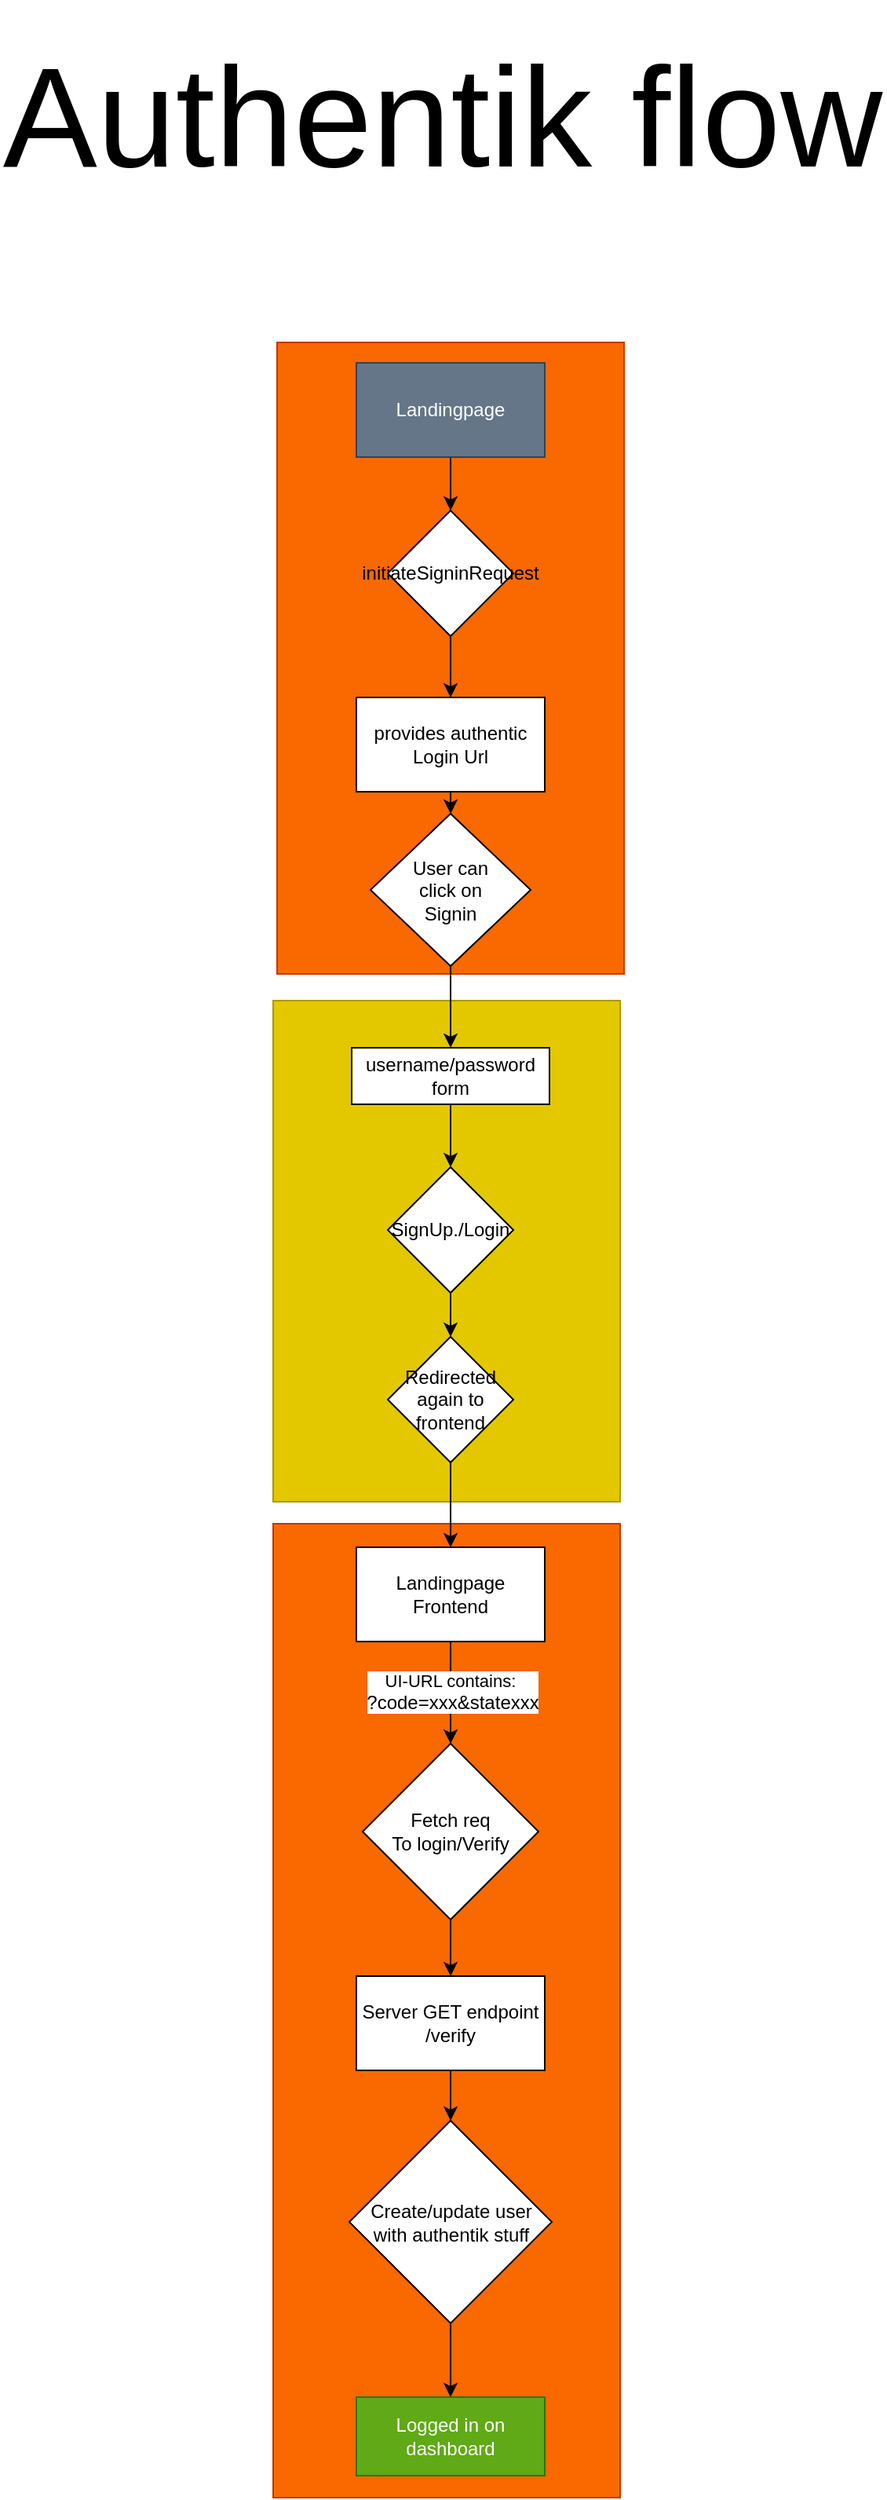 <mxfile version="21.6.6" type="github" pages="8">
  <diagram name="Authentik flow" id="oyB1J4lQSQryITBCKR3E">
    <mxGraphModel dx="2007" dy="905" grid="0" gridSize="10" guides="1" tooltips="1" connect="1" arrows="1" fold="1" page="0" pageScale="1" pageWidth="827" pageHeight="1169" math="0" shadow="0">
      <root>
        <mxCell id="0" />
        <mxCell id="1" parent="0" />
        <mxCell id="siuS2Ej1_t6DZ1DL3Dz5-1" value="" style="rounded=0;whiteSpace=wrap;html=1;align=left;fillColor=#fa6800;fontColor=#000000;strokeColor=#C73500;" parent="1" vertex="1">
          <mxGeometry x="-931" y="744" width="221" height="620" as="geometry" />
        </mxCell>
        <mxCell id="siuS2Ej1_t6DZ1DL3Dz5-2" value="" style="rounded=0;whiteSpace=wrap;html=1;align=left;fillColor=#fa6800;fontColor=#000000;strokeColor=#C73500;" parent="1" vertex="1">
          <mxGeometry x="-928.5" y="-8" width="221" height="402" as="geometry" />
        </mxCell>
        <mxCell id="siuS2Ej1_t6DZ1DL3Dz5-3" value="" style="rounded=0;whiteSpace=wrap;html=1;align=left;fillColor=#e3c800;fontColor=#000000;strokeColor=#B09500;" parent="1" vertex="1">
          <mxGeometry x="-931" y="411" width="221" height="319" as="geometry" />
        </mxCell>
        <mxCell id="siuS2Ej1_t6DZ1DL3Dz5-4" value="" style="edgeStyle=orthogonalEdgeStyle;rounded=0;orthogonalLoop=1;jettySize=auto;html=1;" parent="1" source="siuS2Ej1_t6DZ1DL3Dz5-5" target="siuS2Ej1_t6DZ1DL3Dz5-7" edge="1">
          <mxGeometry relative="1" as="geometry" />
        </mxCell>
        <mxCell id="siuS2Ej1_t6DZ1DL3Dz5-5" value="Landingpage" style="rounded=0;whiteSpace=wrap;html=1;fillColor=#647687;fontColor=#ffffff;strokeColor=#314354;" parent="1" vertex="1">
          <mxGeometry x="-878" y="5" width="120" height="60" as="geometry" />
        </mxCell>
        <mxCell id="siuS2Ej1_t6DZ1DL3Dz5-6" value="" style="edgeStyle=orthogonalEdgeStyle;rounded=0;orthogonalLoop=1;jettySize=auto;html=1;" parent="1" source="siuS2Ej1_t6DZ1DL3Dz5-7" target="siuS2Ej1_t6DZ1DL3Dz5-9" edge="1">
          <mxGeometry relative="1" as="geometry" />
        </mxCell>
        <mxCell id="siuS2Ej1_t6DZ1DL3Dz5-7" value="initiateSigninRequest" style="rhombus;whiteSpace=wrap;html=1;rounded=0;" parent="1" vertex="1">
          <mxGeometry x="-858" y="99" width="80" height="80" as="geometry" />
        </mxCell>
        <mxCell id="siuS2Ej1_t6DZ1DL3Dz5-8" value="" style="edgeStyle=orthogonalEdgeStyle;rounded=0;orthogonalLoop=1;jettySize=auto;html=1;" parent="1" source="siuS2Ej1_t6DZ1DL3Dz5-9" target="siuS2Ej1_t6DZ1DL3Dz5-11" edge="1">
          <mxGeometry relative="1" as="geometry" />
        </mxCell>
        <mxCell id="siuS2Ej1_t6DZ1DL3Dz5-9" value="provides authentic Login Url" style="whiteSpace=wrap;html=1;rounded=0;" parent="1" vertex="1">
          <mxGeometry x="-878" y="218" width="120" height="60" as="geometry" />
        </mxCell>
        <mxCell id="siuS2Ej1_t6DZ1DL3Dz5-10" style="edgeStyle=orthogonalEdgeStyle;rounded=0;orthogonalLoop=1;jettySize=auto;html=1;entryX=0.5;entryY=0;entryDx=0;entryDy=0;" parent="1" source="siuS2Ej1_t6DZ1DL3Dz5-11" target="siuS2Ej1_t6DZ1DL3Dz5-13" edge="1">
          <mxGeometry relative="1" as="geometry" />
        </mxCell>
        <mxCell id="siuS2Ej1_t6DZ1DL3Dz5-11" value="User can &lt;br&gt;click on &lt;br&gt;Signin" style="rhombus;whiteSpace=wrap;html=1;rounded=0;" parent="1" vertex="1">
          <mxGeometry x="-869" y="292" width="102" height="97" as="geometry" />
        </mxCell>
        <mxCell id="siuS2Ej1_t6DZ1DL3Dz5-12" value="" style="edgeStyle=orthogonalEdgeStyle;rounded=0;orthogonalLoop=1;jettySize=auto;html=1;" parent="1" source="siuS2Ej1_t6DZ1DL3Dz5-13" target="siuS2Ej1_t6DZ1DL3Dz5-15" edge="1">
          <mxGeometry relative="1" as="geometry" />
        </mxCell>
        <mxCell id="siuS2Ej1_t6DZ1DL3Dz5-13" value="username/password&lt;br&gt;form" style="whiteSpace=wrap;html=1;rounded=0;" parent="1" vertex="1">
          <mxGeometry x="-881" y="441" width="126" height="36" as="geometry" />
        </mxCell>
        <mxCell id="siuS2Ej1_t6DZ1DL3Dz5-14" value="" style="edgeStyle=orthogonalEdgeStyle;rounded=0;orthogonalLoop=1;jettySize=auto;html=1;" parent="1" source="siuS2Ej1_t6DZ1DL3Dz5-15" target="siuS2Ej1_t6DZ1DL3Dz5-17" edge="1">
          <mxGeometry relative="1" as="geometry" />
        </mxCell>
        <mxCell id="siuS2Ej1_t6DZ1DL3Dz5-15" value="SignUp./Login" style="rhombus;whiteSpace=wrap;html=1;rounded=0;" parent="1" vertex="1">
          <mxGeometry x="-858" y="517" width="80" height="80" as="geometry" />
        </mxCell>
        <mxCell id="siuS2Ej1_t6DZ1DL3Dz5-16" value="" style="edgeStyle=orthogonalEdgeStyle;rounded=0;orthogonalLoop=1;jettySize=auto;html=1;" parent="1" source="siuS2Ej1_t6DZ1DL3Dz5-17" target="siuS2Ej1_t6DZ1DL3Dz5-20" edge="1">
          <mxGeometry relative="1" as="geometry" />
        </mxCell>
        <mxCell id="siuS2Ej1_t6DZ1DL3Dz5-17" value="Redirected again to frontend" style="rhombus;whiteSpace=wrap;html=1;rounded=0;" parent="1" vertex="1">
          <mxGeometry x="-858" y="625" width="80" height="80" as="geometry" />
        </mxCell>
        <mxCell id="siuS2Ej1_t6DZ1DL3Dz5-18" value="" style="edgeStyle=orthogonalEdgeStyle;rounded=0;orthogonalLoop=1;jettySize=auto;html=1;" parent="1" source="siuS2Ej1_t6DZ1DL3Dz5-20" target="siuS2Ej1_t6DZ1DL3Dz5-22" edge="1">
          <mxGeometry relative="1" as="geometry" />
        </mxCell>
        <mxCell id="siuS2Ej1_t6DZ1DL3Dz5-19" value="UI-URL contains:&amp;nbsp;&lt;br style=&quot;font-size: 12px;&quot;&gt;&lt;span style=&quot;font-size: 12px;&quot;&gt;?code=xxx&amp;amp;statexxx&lt;/span&gt;" style="edgeLabel;html=1;align=center;verticalAlign=middle;resizable=0;points=[];" parent="siuS2Ej1_t6DZ1DL3Dz5-18" vertex="1" connectable="0">
          <mxGeometry x="-0.035" y="1" relative="1" as="geometry">
            <mxPoint as="offset" />
          </mxGeometry>
        </mxCell>
        <mxCell id="siuS2Ej1_t6DZ1DL3Dz5-20" value="Landingpage Frontend" style="whiteSpace=wrap;html=1;rounded=0;" parent="1" vertex="1">
          <mxGeometry x="-878" y="759" width="120" height="60" as="geometry" />
        </mxCell>
        <mxCell id="siuS2Ej1_t6DZ1DL3Dz5-21" value="" style="edgeStyle=orthogonalEdgeStyle;rounded=0;orthogonalLoop=1;jettySize=auto;html=1;" parent="1" source="siuS2Ej1_t6DZ1DL3Dz5-22" target="siuS2Ej1_t6DZ1DL3Dz5-24" edge="1">
          <mxGeometry relative="1" as="geometry" />
        </mxCell>
        <mxCell id="siuS2Ej1_t6DZ1DL3Dz5-22" value="Fetch req&lt;br&gt;To login/Verify" style="rhombus;whiteSpace=wrap;html=1;rounded=0;" parent="1" vertex="1">
          <mxGeometry x="-874" y="884" width="112" height="112" as="geometry" />
        </mxCell>
        <mxCell id="siuS2Ej1_t6DZ1DL3Dz5-23" value="" style="edgeStyle=orthogonalEdgeStyle;rounded=0;orthogonalLoop=1;jettySize=auto;html=1;" parent="1" source="siuS2Ej1_t6DZ1DL3Dz5-24" target="siuS2Ej1_t6DZ1DL3Dz5-26" edge="1">
          <mxGeometry relative="1" as="geometry" />
        </mxCell>
        <mxCell id="siuS2Ej1_t6DZ1DL3Dz5-24" value="Server GET endpoint /verify" style="whiteSpace=wrap;html=1;rounded=0;" parent="1" vertex="1">
          <mxGeometry x="-878" y="1032" width="120" height="60" as="geometry" />
        </mxCell>
        <mxCell id="siuS2Ej1_t6DZ1DL3Dz5-25" value="" style="edgeStyle=orthogonalEdgeStyle;rounded=0;orthogonalLoop=1;jettySize=auto;html=1;entryX=0.5;entryY=0;entryDx=0;entryDy=0;" parent="1" source="siuS2Ej1_t6DZ1DL3Dz5-26" target="siuS2Ej1_t6DZ1DL3Dz5-27" edge="1">
          <mxGeometry relative="1" as="geometry">
            <mxPoint x="-818.0" y="1285" as="targetPoint" />
          </mxGeometry>
        </mxCell>
        <mxCell id="siuS2Ej1_t6DZ1DL3Dz5-26" value="Create/update user with authentik stuff" style="rhombus;whiteSpace=wrap;html=1;rounded=0;" parent="1" vertex="1">
          <mxGeometry x="-882.5" y="1124" width="129" height="129" as="geometry" />
        </mxCell>
        <mxCell id="siuS2Ej1_t6DZ1DL3Dz5-27" value="Logged in on dashboard" style="whiteSpace=wrap;html=1;rounded=0;fillColor=#60a917;fontColor=#ffffff;strokeColor=#2D7600;" parent="1" vertex="1">
          <mxGeometry x="-878" y="1300" width="120" height="50" as="geometry" />
        </mxCell>
        <mxCell id="siuS2Ej1_t6DZ1DL3Dz5-28" value="Authentik" style="text;html=1;strokeColor=none;fillColor=none;align=center;verticalAlign=middle;whiteSpace=wrap;rounded=0;fontColor=#FFFFFF;fontSize=29;" parent="1" vertex="1">
          <mxGeometry x="-1082" y="536" width="142" height="30" as="geometry" />
        </mxCell>
        <mxCell id="siuS2Ej1_t6DZ1DL3Dz5-29" value="UI" style="text;html=1;strokeColor=none;fillColor=none;align=center;verticalAlign=middle;whiteSpace=wrap;rounded=0;fontColor=#FFFFFF;fontSize=29;" parent="1" vertex="1">
          <mxGeometry x="-1082" y="178" width="142" height="30" as="geometry" />
        </mxCell>
        <mxCell id="siuS2Ej1_t6DZ1DL3Dz5-30" value="UI" style="text;html=1;strokeColor=none;fillColor=none;align=center;verticalAlign=middle;whiteSpace=wrap;rounded=0;fontColor=#FFFFFF;fontSize=29;" parent="1" vertex="1">
          <mxGeometry x="-1082" y="1002" width="142" height="30" as="geometry" />
        </mxCell>
        <mxCell id="siuS2Ej1_t6DZ1DL3Dz5-31" value="Authentik flow" style="text;html=1;strokeColor=none;fillColor=none;align=center;verticalAlign=middle;whiteSpace=wrap;rounded=0;fontColor=#000000;fontSize=90;" parent="1" vertex="1">
          <mxGeometry x="-1105" y="-226" width="564" height="148" as="geometry" />
        </mxCell>
      </root>
    </mxGraphModel>
  </diagram>
  <diagram id="UoSR7FQGc7-Iic1Pap1m" name="UserFlow">
    <mxGraphModel dx="4700" dy="2427" grid="0" gridSize="10" guides="1" tooltips="1" connect="1" arrows="1" fold="1" page="0" pageScale="1" pageWidth="850" pageHeight="1100" math="0" shadow="0">
      <root>
        <mxCell id="0" />
        <mxCell id="1" parent="0" />
        <mxCell id="QZOlUzGphHQp1wWdyxwW-5" value="" style="rounded=0;whiteSpace=wrap;html=1;fillColor=#f8cecc;strokeColor=#b85450;" vertex="1" parent="1">
          <mxGeometry x="832" y="1301" width="386.75" height="269" as="geometry" />
        </mxCell>
        <mxCell id="QZOlUzGphHQp1wWdyxwW-2" value="" style="rounded=0;whiteSpace=wrap;html=1;fillColor=#f8cecc;strokeColor=#b85450;" vertex="1" parent="1">
          <mxGeometry x="1195" y="655" width="386.75" height="269" as="geometry" />
        </mxCell>
        <mxCell id="QZOlUzGphHQp1wWdyxwW-4" value="" style="group" vertex="1" connectable="0" parent="1">
          <mxGeometry x="1196" y="775" width="385.75" height="151" as="geometry" />
        </mxCell>
        <mxCell id="QZOlUzGphHQp1wWdyxwW-3" value="Provider OS" style="text;html=1;strokeColor=none;fillColor=none;align=left;verticalAlign=middle;whiteSpace=wrap;rounded=0;fontSize=40;" vertex="1" parent="QZOlUzGphHQp1wWdyxwW-4">
          <mxGeometry y="113" width="363.5" height="30" as="geometry" />
        </mxCell>
        <mxCell id="j2ktjt7L_5MWYUMyQwZc-90" value="copy paste script in terminal&lt;br&gt;&amp;lt;input /&amp;gt;" style="whiteSpace=wrap;html=1;rounded=1;glass=0;strokeWidth=1;shadow=0;" vertex="1" parent="QZOlUzGphHQp1wWdyxwW-4">
          <mxGeometry x="240" y="61" width="120" height="60" as="geometry" />
        </mxCell>
        <mxCell id="j2ktjt7L_5MWYUMyQwZc-91" value="Node gets &lt;br&gt;created" style="rhombus;whiteSpace=wrap;html=1;rounded=1;glass=0;strokeWidth=1;shadow=0;" vertex="1" parent="QZOlUzGphHQp1wWdyxwW-4">
          <mxGeometry x="93" y="-85" width="102.5" height="107" as="geometry" />
        </mxCell>
        <mxCell id="j2ktjt7L_5MWYUMyQwZc-89" value="" style="edgeStyle=orthogonalEdgeStyle;rounded=0;orthogonalLoop=1;jettySize=auto;html=1;" edge="1" parent="QZOlUzGphHQp1wWdyxwW-4" source="j2ktjt7L_5MWYUMyQwZc-90" target="j2ktjt7L_5MWYUMyQwZc-91">
          <mxGeometry relative="1" as="geometry" />
        </mxCell>
        <mxCell id="j2ktjt7L_5MWYUMyQwZc-95" value="" style="group" vertex="1" connectable="0" parent="1">
          <mxGeometry x="806" y="716" width="291" height="185" as="geometry" />
        </mxCell>
        <mxCell id="j2ktjt7L_5MWYUMyQwZc-96" value="" style="group" vertex="1" connectable="0" parent="j2ktjt7L_5MWYUMyQwZc-95">
          <mxGeometry x="6" y="19" width="285" height="166" as="geometry" />
        </mxCell>
        <mxCell id="j2ktjt7L_5MWYUMyQwZc-97" value="" style="rounded=0;whiteSpace=wrap;html=1;fillColor=#fff2cc;strokeColor=#d6b656;" vertex="1" parent="j2ktjt7L_5MWYUMyQwZc-96">
          <mxGeometry width="210" height="166" as="geometry" />
        </mxCell>
        <mxCell id="j2ktjt7L_5MWYUMyQwZc-98" value="&lt;div style=&quot;text-align: left;&quot;&gt;&lt;font style=&quot;font-size: 32px;&quot;&gt;Biling&lt;/font&gt;&lt;br&gt;&lt;/div&gt;&lt;div style=&quot;text-align: left;&quot;&gt;&lt;br&gt;&lt;/div&gt;" style="text;html=1;align=center;verticalAlign=middle;resizable=0;points=[];autosize=1;strokeColor=none;fillColor=none;" vertex="1" parent="j2ktjt7L_5MWYUMyQwZc-96">
          <mxGeometry x="-7" y="-12" width="96" height="65" as="geometry" />
        </mxCell>
        <mxCell id="j2ktjt7L_5MWYUMyQwZc-104" value="Stripe Collect creditcard, create customer" style="rhombus;whiteSpace=wrap;html=1;rounded=1;glass=0;strokeWidth=1;shadow=0;fillColor=#f8cecc;strokeColor=#b85450;" vertex="1" parent="j2ktjt7L_5MWYUMyQwZc-96">
          <mxGeometry x="88.5" y="50" width="80" height="80" as="geometry" />
        </mxCell>
        <mxCell id="j2ktjt7L_5MWYUMyQwZc-1" value="" style="group" vertex="1" connectable="0" parent="1">
          <mxGeometry x="1421" y="486" width="439" height="153" as="geometry" />
        </mxCell>
        <mxCell id="j2ktjt7L_5MWYUMyQwZc-2" value="" style="group" vertex="1" connectable="0" parent="j2ktjt7L_5MWYUMyQwZc-1">
          <mxGeometry x="36" width="403" height="153" as="geometry" />
        </mxCell>
        <mxCell id="j2ktjt7L_5MWYUMyQwZc-3" value="" style="rounded=0;whiteSpace=wrap;html=1;fillColor=#fff2cc;strokeColor=#d6b656;" vertex="1" parent="j2ktjt7L_5MWYUMyQwZc-2">
          <mxGeometry x="-50.905" width="403" height="153" as="geometry" />
        </mxCell>
        <mxCell id="j2ktjt7L_5MWYUMyQwZc-4" value="&lt;div style=&quot;text-align: left;&quot;&gt;&lt;span style=&quot;background-color: initial;&quot;&gt;&lt;font style=&quot;font-size: 32px;&quot;&gt;Biling&lt;/font&gt;&lt;/span&gt;&lt;/div&gt;&lt;div style=&quot;text-align: left;&quot;&gt;&lt;span style=&quot;background-color: initial;&quot;&gt;payout in dashboard&lt;/span&gt;&lt;/div&gt;" style="text;html=1;align=center;verticalAlign=middle;resizable=0;points=[];autosize=1;strokeColor=none;fillColor=none;" vertex="1" parent="j2ktjt7L_5MWYUMyQwZc-1">
          <mxGeometry y="-12" width="127" height="65" as="geometry" />
        </mxCell>
        <mxCell id="j2ktjt7L_5MWYUMyQwZc-5" value="" style="rounded=0;html=1;jettySize=auto;orthogonalLoop=1;fontSize=11;endArrow=block;endFill=0;endSize=8;strokeWidth=1;shadow=0;labelBackgroundColor=none;edgeStyle=orthogonalEdgeStyle;" edge="1" parent="1" source="j2ktjt7L_5MWYUMyQwZc-6" target="j2ktjt7L_5MWYUMyQwZc-9">
          <mxGeometry relative="1" as="geometry" />
        </mxCell>
        <mxCell id="j2ktjt7L_5MWYUMyQwZc-6" value="Landingpage&lt;br&gt;(shows av. nodes + docs)" style="rounded=1;whiteSpace=wrap;html=1;fontSize=12;glass=0;strokeWidth=1;shadow=0;" vertex="1" parent="1">
          <mxGeometry x="1341.5" y="57" width="120" height="50" as="geometry" />
        </mxCell>
        <mxCell id="j2ktjt7L_5MWYUMyQwZc-7" value="Yes" style="rounded=0;html=1;jettySize=auto;orthogonalLoop=1;fontSize=11;endArrow=block;endFill=0;endSize=8;strokeWidth=1;shadow=0;labelBackgroundColor=none;edgeStyle=orthogonalEdgeStyle;" edge="1" parent="1" source="j2ktjt7L_5MWYUMyQwZc-9" target="j2ktjt7L_5MWYUMyQwZc-14">
          <mxGeometry y="20" relative="1" as="geometry">
            <mxPoint as="offset" />
          </mxGeometry>
        </mxCell>
        <mxCell id="j2ktjt7L_5MWYUMyQwZc-8" value="" style="edgeStyle=orthogonalEdgeStyle;rounded=0;html=1;jettySize=auto;orthogonalLoop=1;fontSize=11;endArrow=block;endFill=0;endSize=8;strokeWidth=1;shadow=0;labelBackgroundColor=none;" edge="1" parent="1" source="j2ktjt7L_5MWYUMyQwZc-9" target="j2ktjt7L_5MWYUMyQwZc-11">
          <mxGeometry y="10" relative="1" as="geometry">
            <mxPoint as="offset" />
          </mxGeometry>
        </mxCell>
        <mxCell id="j2ktjt7L_5MWYUMyQwZc-9" value="Signin" style="rhombus;whiteSpace=wrap;html=1;shadow=0;fontFamily=Helvetica;fontSize=12;align=center;strokeWidth=1;spacing=6;spacingTop=-4;" vertex="1" parent="1">
          <mxGeometry x="1351.5" y="157" width="100" height="80" as="geometry" />
        </mxCell>
        <mxCell id="j2ktjt7L_5MWYUMyQwZc-10" style="edgeStyle=orthogonalEdgeStyle;rounded=0;orthogonalLoop=1;jettySize=auto;html=1;" edge="1" parent="1" source="j2ktjt7L_5MWYUMyQwZc-11" target="j2ktjt7L_5MWYUMyQwZc-19">
          <mxGeometry relative="1" as="geometry" />
        </mxCell>
        <mxCell id="j2ktjt7L_5MWYUMyQwZc-11" value="Authentic" style="rounded=1;whiteSpace=wrap;html=1;fontSize=12;glass=0;strokeWidth=1;shadow=0;" vertex="1" parent="1">
          <mxGeometry x="1501.5" y="177" width="120" height="40" as="geometry" />
        </mxCell>
        <mxCell id="j2ktjt7L_5MWYUMyQwZc-12" value="" style="rounded=0;html=1;jettySize=auto;orthogonalLoop=1;fontSize=11;endArrow=block;endFill=0;endSize=8;strokeWidth=1;shadow=0;labelBackgroundColor=none;edgeStyle=orthogonalEdgeStyle;" edge="1" parent="1" source="j2ktjt7L_5MWYUMyQwZc-14" target="j2ktjt7L_5MWYUMyQwZc-18">
          <mxGeometry x="0.333" y="20" relative="1" as="geometry">
            <mxPoint as="offset" />
          </mxGeometry>
        </mxCell>
        <mxCell id="j2ktjt7L_5MWYUMyQwZc-13" value="Yes" style="edgeStyle=orthogonalEdgeStyle;rounded=0;html=1;jettySize=auto;orthogonalLoop=1;fontSize=11;endArrow=block;endFill=0;endSize=8;strokeWidth=1;shadow=0;labelBackgroundColor=none;" edge="1" parent="1" source="j2ktjt7L_5MWYUMyQwZc-14" target="j2ktjt7L_5MWYUMyQwZc-19">
          <mxGeometry y="10" relative="1" as="geometry">
            <mxPoint as="offset" />
          </mxGeometry>
        </mxCell>
        <mxCell id="j2ktjt7L_5MWYUMyQwZc-14" value="Redirect verify user in DB" style="rhombus;whiteSpace=wrap;html=1;shadow=0;fontFamily=Helvetica;fontSize=12;align=center;strokeWidth=1;spacing=6;spacingTop=-4;" vertex="1" parent="1">
          <mxGeometry x="1351.5" y="277" width="100" height="80" as="geometry" />
        </mxCell>
        <mxCell id="j2ktjt7L_5MWYUMyQwZc-15" style="edgeStyle=orthogonalEdgeStyle;rounded=0;orthogonalLoop=1;jettySize=auto;html=1;entryX=0.5;entryY=0;entryDx=0;entryDy=0;" edge="1" parent="1" source="j2ktjt7L_5MWYUMyQwZc-18" target="j2ktjt7L_5MWYUMyQwZc-27">
          <mxGeometry relative="1" as="geometry">
            <mxPoint x="1581.5" y="467" as="targetPoint" />
          </mxGeometry>
        </mxCell>
        <mxCell id="j2ktjt7L_5MWYUMyQwZc-16" style="edgeStyle=orthogonalEdgeStyle;rounded=0;orthogonalLoop=1;jettySize=auto;html=1;entryX=0.5;entryY=0;entryDx=0;entryDy=0;" edge="1" parent="1" source="j2ktjt7L_5MWYUMyQwZc-18" target="j2ktjt7L_5MWYUMyQwZc-25">
          <mxGeometry relative="1" as="geometry">
            <mxPoint x="1234.74" y="483" as="targetPoint" />
          </mxGeometry>
        </mxCell>
        <mxCell id="j2ktjt7L_5MWYUMyQwZc-17" value="" style="edgeStyle=orthogonalEdgeStyle;rounded=0;orthogonalLoop=1;jettySize=auto;html=1;" edge="1" parent="1" source="j2ktjt7L_5MWYUMyQwZc-18" target="j2ktjt7L_5MWYUMyQwZc-44">
          <mxGeometry relative="1" as="geometry" />
        </mxCell>
        <mxCell id="j2ktjt7L_5MWYUMyQwZc-18" value="Landingpage" style="rounded=1;whiteSpace=wrap;html=1;fontSize=12;glass=0;strokeWidth=1;shadow=0;" vertex="1" parent="1">
          <mxGeometry x="1341.5" y="417" width="120" height="40" as="geometry" />
        </mxCell>
        <mxCell id="j2ktjt7L_5MWYUMyQwZc-19" value="Token" style="rounded=1;whiteSpace=wrap;html=1;fontSize=12;glass=0;strokeWidth=1;shadow=0;" vertex="1" parent="1">
          <mxGeometry x="1501.5" y="297" width="120" height="40" as="geometry" />
        </mxCell>
        <mxCell id="j2ktjt7L_5MWYUMyQwZc-20" value="" style="edgeStyle=orthogonalEdgeStyle;rounded=0;orthogonalLoop=1;jettySize=auto;html=1;" edge="1" parent="1" source="j2ktjt7L_5MWYUMyQwZc-21" target="j2ktjt7L_5MWYUMyQwZc-36">
          <mxGeometry relative="1" as="geometry" />
        </mxCell>
        <mxCell id="j2ktjt7L_5MWYUMyQwZc-21" value="Lease your marchine" style="rounded=1;whiteSpace=wrap;html=1;fontSize=12;glass=0;strokeWidth=1;shadow=0;" vertex="1" parent="1">
          <mxGeometry x="1719" y="579" width="120" height="40" as="geometry" />
        </mxCell>
        <mxCell id="j2ktjt7L_5MWYUMyQwZc-22" style="edgeStyle=orthogonalEdgeStyle;rounded=0;orthogonalLoop=1;jettySize=auto;html=1;" edge="1" parent="1" source="j2ktjt7L_5MWYUMyQwZc-23" target="j2ktjt7L_5MWYUMyQwZc-29">
          <mxGeometry relative="1" as="geometry" />
        </mxCell>
        <mxCell id="j2ktjt7L_5MWYUMyQwZc-23" value="Available Nodes" style="rounded=1;whiteSpace=wrap;html=1;fontSize=12;glass=0;strokeWidth=1;shadow=0;" vertex="1" parent="1">
          <mxGeometry x="1030" y="592" width="120" height="40" as="geometry" />
        </mxCell>
        <mxCell id="j2ktjt7L_5MWYUMyQwZc-24" style="edgeStyle=orthogonalEdgeStyle;rounded=0;orthogonalLoop=1;jettySize=auto;html=1;" edge="1" parent="1" source="j2ktjt7L_5MWYUMyQwZc-25" target="j2ktjt7L_5MWYUMyQwZc-23">
          <mxGeometry relative="1" as="geometry" />
        </mxCell>
        <mxCell id="j2ktjt7L_5MWYUMyQwZc-25" value="Client" style="rhombus;whiteSpace=wrap;html=1;shadow=0;fontFamily=Helvetica;fontSize=12;align=center;strokeWidth=1;spacing=6;spacingTop=-4;" vertex="1" parent="1">
          <mxGeometry x="1041.5" y="462" width="100" height="80" as="geometry" />
        </mxCell>
        <mxCell id="j2ktjt7L_5MWYUMyQwZc-26" style="edgeStyle=orthogonalEdgeStyle;rounded=0;orthogonalLoop=1;jettySize=auto;html=1;" edge="1" parent="1" source="j2ktjt7L_5MWYUMyQwZc-27" target="j2ktjt7L_5MWYUMyQwZc-21">
          <mxGeometry relative="1" as="geometry" />
        </mxCell>
        <mxCell id="j2ktjt7L_5MWYUMyQwZc-115" style="edgeStyle=orthogonalEdgeStyle;rounded=0;orthogonalLoop=1;jettySize=auto;html=1;entryX=1;entryY=0.5;entryDx=0;entryDy=0;" edge="1" parent="1" source="j2ktjt7L_5MWYUMyQwZc-27" target="j2ktjt7L_5MWYUMyQwZc-44">
          <mxGeometry relative="1" as="geometry">
            <Array as="points">
              <mxPoint x="1586" y="483" />
              <mxPoint x="1586" y="567" />
            </Array>
          </mxGeometry>
        </mxCell>
        <mxCell id="j2ktjt7L_5MWYUMyQwZc-116" value="Must ask for&lt;br style=&quot;border-color: var(--border-color);&quot;&gt;creditcard payout" style="edgeLabel;html=1;align=center;verticalAlign=middle;resizable=0;points=[];" vertex="1" connectable="0" parent="j2ktjt7L_5MWYUMyQwZc-115">
          <mxGeometry x="0.101" y="1" relative="1" as="geometry">
            <mxPoint as="offset" />
          </mxGeometry>
        </mxCell>
        <mxCell id="j2ktjt7L_5MWYUMyQwZc-27" value="Provider" style="rhombus;whiteSpace=wrap;html=1;shadow=0;fontFamily=Helvetica;fontSize=12;align=center;strokeWidth=1;spacing=6;spacingTop=-4;" vertex="1" parent="1">
          <mxGeometry x="1729" y="457" width="100" height="80" as="geometry" />
        </mxCell>
        <mxCell id="j2ktjt7L_5MWYUMyQwZc-29" value="rent and add to nodegroup" style="rhombus;whiteSpace=wrap;html=1;shadow=0;fontFamily=Helvetica;fontSize=12;align=center;strokeWidth=1;spacing=6;spacingTop=-4;" vertex="1" parent="1">
          <mxGeometry x="1039" y="716" width="125" height="100" as="geometry" />
        </mxCell>
        <mxCell id="j2ktjt7L_5MWYUMyQwZc-119" value="" style="edgeStyle=orthogonalEdgeStyle;rounded=0;orthogonalLoop=1;jettySize=auto;html=1;entryX=0.5;entryY=0;entryDx=0;entryDy=0;" edge="1" parent="1" source="j2ktjt7L_5MWYUMyQwZc-29" target="j2ktjt7L_5MWYUMyQwZc-104">
          <mxGeometry relative="1" as="geometry" />
        </mxCell>
        <mxCell id="j2ktjt7L_5MWYUMyQwZc-31" style="edgeStyle=orthogonalEdgeStyle;rounded=0;orthogonalLoop=1;jettySize=auto;html=1;" edge="1" parent="1" source="j2ktjt7L_5MWYUMyQwZc-33" target="j2ktjt7L_5MWYUMyQwZc-30">
          <mxGeometry relative="1" as="geometry">
            <mxPoint x="1104" y="999" as="targetPoint" />
          </mxGeometry>
        </mxCell>
        <mxCell id="j2ktjt7L_5MWYUMyQwZc-123" style="edgeStyle=orthogonalEdgeStyle;rounded=0;orthogonalLoop=1;jettySize=auto;html=1;entryX=0.5;entryY=0;entryDx=0;entryDy=0;" edge="1" parent="1" source="j2ktjt7L_5MWYUMyQwZc-36" target="j2ktjt7L_5MWYUMyQwZc-86">
          <mxGeometry relative="1" as="geometry" />
        </mxCell>
        <mxCell id="j2ktjt7L_5MWYUMyQwZc-36" value="Creating a Node" style="rhombus;whiteSpace=wrap;html=1;rounded=1;glass=0;strokeWidth=1;shadow=0;" vertex="1" parent="1">
          <mxGeometry x="1693" y="660" width="80" height="80" as="geometry" />
        </mxCell>
        <mxCell id="QZOlUzGphHQp1wWdyxwW-15" value="" style="edgeStyle=orthogonalEdgeStyle;rounded=0;orthogonalLoop=1;jettySize=auto;html=1;" edge="1" parent="1" source="j2ktjt7L_5MWYUMyQwZc-39" target="QZOlUzGphHQp1wWdyxwW-14">
          <mxGeometry relative="1" as="geometry" />
        </mxCell>
        <mxCell id="j2ktjt7L_5MWYUMyQwZc-39" value="Client connection modal to run stuff" style="whiteSpace=wrap;html=1;rounded=1;glass=0;strokeWidth=1;shadow=0;" vertex="1" parent="1">
          <mxGeometry x="1041.5" y="1221" width="120" height="60" as="geometry" />
        </mxCell>
        <mxCell id="j2ktjt7L_5MWYUMyQwZc-42" style="edgeStyle=orthogonalEdgeStyle;rounded=0;orthogonalLoop=1;jettySize=auto;html=1;entryX=1;entryY=0.5;entryDx=0;entryDy=0;" edge="1" parent="1" source="j2ktjt7L_5MWYUMyQwZc-44" target="j2ktjt7L_5MWYUMyQwZc-25">
          <mxGeometry relative="1" as="geometry" />
        </mxCell>
        <mxCell id="j2ktjt7L_5MWYUMyQwZc-43" value="See current money spend" style="edgeLabel;html=1;align=center;verticalAlign=middle;resizable=0;points=[];" connectable="0" vertex="1" parent="j2ktjt7L_5MWYUMyQwZc-42">
          <mxGeometry x="0.104" y="-3" relative="1" as="geometry">
            <mxPoint x="1" y="1" as="offset" />
          </mxGeometry>
        </mxCell>
        <mxCell id="j2ktjt7L_5MWYUMyQwZc-117" style="edgeStyle=orthogonalEdgeStyle;rounded=0;orthogonalLoop=1;jettySize=auto;html=1;exitX=1;exitY=0.75;exitDx=0;exitDy=0;entryX=0;entryY=0.5;entryDx=0;entryDy=0;" edge="1" parent="1" source="j2ktjt7L_5MWYUMyQwZc-44" target="j2ktjt7L_5MWYUMyQwZc-27">
          <mxGeometry relative="1" as="geometry" />
        </mxCell>
        <mxCell id="j2ktjt7L_5MWYUMyQwZc-118" value="Shows incoming &lt;br&gt;money" style="edgeLabel;html=1;align=center;verticalAlign=middle;resizable=0;points=[];" vertex="1" connectable="0" parent="j2ktjt7L_5MWYUMyQwZc-117">
          <mxGeometry x="-0.262" relative="1" as="geometry">
            <mxPoint as="offset" />
          </mxGeometry>
        </mxCell>
        <mxCell id="j2ktjt7L_5MWYUMyQwZc-44" value="Dashboard" style="whiteSpace=wrap;html=1;rounded=1;glass=0;strokeWidth=1;shadow=0;" vertex="1" parent="1">
          <mxGeometry x="1341.5" y="537" width="120" height="60" as="geometry" />
        </mxCell>
        <mxCell id="j2ktjt7L_5MWYUMyQwZc-45" value="&lt;font style=&quot;font-size: 50px;&quot;&gt;Client/Provider Flow&lt;/font&gt;" style="text;html=1;strokeColor=none;fillColor=none;align=center;verticalAlign=middle;whiteSpace=wrap;rounded=0;fontColor=#000000;fontSize=90;" vertex="1" parent="1">
          <mxGeometry x="990" y="-130" width="881" height="98" as="geometry" />
        </mxCell>
        <mxCell id="j2ktjt7L_5MWYUMyQwZc-46" value="" style="rounded=0;whiteSpace=wrap;html=1;fillColor=#d80073;fontColor=#ffffff;strokeColor=#A50040;" vertex="1" parent="1">
          <mxGeometry x="1384.25" y="972" width="385.75" height="151" as="geometry" />
        </mxCell>
        <mxCell id="j2ktjt7L_5MWYUMyQwZc-75" style="edgeStyle=orthogonalEdgeStyle;rounded=0;orthogonalLoop=1;jettySize=auto;html=1;entryX=1;entryY=0.5;entryDx=0;entryDy=0;exitX=0.5;exitY=0;exitDx=0;exitDy=0;" edge="1" parent="1" source="j2ktjt7L_5MWYUMyQwZc-91" target="j2ktjt7L_5MWYUMyQwZc-23">
          <mxGeometry relative="1" as="geometry">
            <Array as="points">
              <mxPoint x="1340" y="612" />
            </Array>
            <mxPoint x="1374" y="974" as="sourcePoint" />
            <mxPoint x="1124" y="766" as="targetPoint" />
          </mxGeometry>
        </mxCell>
        <mxCell id="j2ktjt7L_5MWYUMyQwZc-76" value="Makes node &lt;br&gt;available to Clients" style="edgeLabel;html=1;align=center;verticalAlign=middle;resizable=0;points=[];" connectable="0" vertex="1" parent="j2ktjt7L_5MWYUMyQwZc-75">
          <mxGeometry x="-0.104" y="1" relative="1" as="geometry">
            <mxPoint x="-30" y="3" as="offset" />
          </mxGeometry>
        </mxCell>
        <mxCell id="j2ktjt7L_5MWYUMyQwZc-85" value="" style="edgeStyle=orthogonalEdgeStyle;rounded=0;orthogonalLoop=1;jettySize=auto;html=1;" edge="1" parent="1" source="j2ktjt7L_5MWYUMyQwZc-86" target="j2ktjt7L_5MWYUMyQwZc-93">
          <mxGeometry relative="1" as="geometry" />
        </mxCell>
        <mxCell id="j2ktjt7L_5MWYUMyQwZc-86" value="Provider Create Node Modal during popup" style="whiteSpace=wrap;html=1;rounded=1;glass=0;strokeWidth=1;shadow=0;" vertex="1" parent="1">
          <mxGeometry x="1606" y="782" width="157" height="60" as="geometry" />
        </mxCell>
        <mxCell id="j2ktjt7L_5MWYUMyQwZc-87" value="" style="edgeStyle=orthogonalEdgeStyle;rounded=0;orthogonalLoop=1;jettySize=auto;html=1;" edge="1" parent="1" source="j2ktjt7L_5MWYUMyQwZc-88" target="j2ktjt7L_5MWYUMyQwZc-90">
          <mxGeometry relative="1" as="geometry" />
        </mxCell>
        <mxCell id="j2ktjt7L_5MWYUMyQwZc-88" value="generate-node-token script" style="rhombus;whiteSpace=wrap;html=1;rounded=1;glass=0;strokeWidth=1;shadow=0;" vertex="1" parent="1">
          <mxGeometry x="1399" y="998.5" width="106" height="105" as="geometry" />
        </mxCell>
        <mxCell id="j2ktjt7L_5MWYUMyQwZc-92" style="edgeStyle=orthogonalEdgeStyle;rounded=0;orthogonalLoop=1;jettySize=auto;html=1;" edge="1" parent="1" source="j2ktjt7L_5MWYUMyQwZc-93" target="j2ktjt7L_5MWYUMyQwZc-88">
          <mxGeometry relative="1" as="geometry" />
        </mxCell>
        <mxCell id="j2ktjt7L_5MWYUMyQwZc-93" value="call OUR k3s&lt;br&gt;&amp;nbsp;server and &lt;br&gt;issue token" style="rhombus;whiteSpace=wrap;html=1;rounded=1;glass=0;strokeWidth=1;shadow=0;" vertex="1" parent="1">
          <mxGeometry x="1591" y="988" width="128" height="126" as="geometry" />
        </mxCell>
        <mxCell id="j2ktjt7L_5MWYUMyQwZc-94" value="Backend server" style="text;html=1;strokeColor=none;fillColor=none;align=center;verticalAlign=middle;whiteSpace=wrap;rounded=0;fontSize=40;" vertex="1" parent="1">
          <mxGeometry x="1406.5" y="1148" width="363.5" height="30" as="geometry" />
        </mxCell>
        <mxCell id="j2ktjt7L_5MWYUMyQwZc-101" value="" style="edgeStyle=orthogonalEdgeStyle;rounded=0;orthogonalLoop=1;jettySize=auto;html=1;" edge="1" parent="1" source="j2ktjt7L_5MWYUMyQwZc-33" target="j2ktjt7L_5MWYUMyQwZc-30">
          <mxGeometry relative="1" as="geometry" />
        </mxCell>
        <mxCell id="j2ktjt7L_5MWYUMyQwZc-120" value="Setting up K8" style="edgeLabel;html=1;align=center;verticalAlign=middle;resizable=0;points=[];" vertex="1" connectable="0" parent="j2ktjt7L_5MWYUMyQwZc-101">
          <mxGeometry x="-0.265" y="2" relative="1" as="geometry">
            <mxPoint as="offset" />
          </mxGeometry>
        </mxCell>
        <mxCell id="j2ktjt7L_5MWYUMyQwZc-122" style="edgeStyle=orthogonalEdgeStyle;rounded=0;orthogonalLoop=1;jettySize=auto;html=1;exitX=0.5;exitY=1;exitDx=0;exitDy=0;" edge="1" parent="1" source="j2ktjt7L_5MWYUMyQwZc-104" target="j2ktjt7L_5MWYUMyQwZc-33">
          <mxGeometry relative="1" as="geometry" />
        </mxCell>
        <mxCell id="j2ktjt7L_5MWYUMyQwZc-33" value="new nodegroup&lt;br&gt;or select existing&lt;br&gt;nodegroup" style="rhombus;whiteSpace=wrap;html=1;shadow=0;fontFamily=Helvetica;fontSize=12;align=center;strokeWidth=1;spacing=6;spacingTop=-4;" vertex="1" parent="1">
          <mxGeometry x="1028" y="849" width="147" height="123" as="geometry" />
        </mxCell>
        <mxCell id="QZOlUzGphHQp1wWdyxwW-10" value="" style="edgeStyle=orthogonalEdgeStyle;rounded=0;orthogonalLoop=1;jettySize=auto;html=1;" edge="1" parent="1" source="QZOlUzGphHQp1wWdyxwW-8">
          <mxGeometry relative="1" as="geometry">
            <mxPoint x="1184.231" y="1509.98" as="targetPoint" />
          </mxGeometry>
        </mxCell>
        <mxCell id="QZOlUzGphHQp1wWdyxwW-14" value="User fires script in terminal?" style="rhombus;whiteSpace=wrap;html=1;rounded=1;glass=0;strokeWidth=1;shadow=0;" vertex="1" parent="1">
          <mxGeometry x="1071.5" y="1363" width="80" height="80" as="geometry" />
        </mxCell>
        <mxCell id="QZOlUzGphHQp1wWdyxwW-17" value="" style="group" vertex="1" connectable="0" parent="1">
          <mxGeometry x="802" y="1018" width="359.5" height="185" as="geometry" />
        </mxCell>
        <mxCell id="QZOlUzGphHQp1wWdyxwW-18" value="" style="group" vertex="1" connectable="0" parent="QZOlUzGphHQp1wWdyxwW-17">
          <mxGeometry x="6" y="19" width="334.5" height="166" as="geometry" />
        </mxCell>
        <mxCell id="QZOlUzGphHQp1wWdyxwW-19" value="" style="rounded=0;whiteSpace=wrap;html=1;fillColor=#fff2cc;strokeColor=#d6b656;" vertex="1" parent="QZOlUzGphHQp1wWdyxwW-18">
          <mxGeometry width="210" height="166" as="geometry" />
        </mxCell>
        <mxCell id="QZOlUzGphHQp1wWdyxwW-21" value="Charge saved credit-card with paymentIntent for a month" style="rhombus;whiteSpace=wrap;html=1;rounded=1;glass=0;strokeWidth=1;shadow=0;fillColor=#f8cecc;strokeColor=#b85450;" vertex="1" parent="QZOlUzGphHQp1wWdyxwW-18">
          <mxGeometry x="93" y="42" width="118.5" height="115" as="geometry" />
        </mxCell>
        <mxCell id="QZOlUzGphHQp1wWdyxwW-20" value="&lt;div style=&quot;text-align: left;&quot;&gt;&lt;font style=&quot;font-size: 32px;&quot;&gt;Biling&lt;/font&gt;&lt;br&gt;&lt;/div&gt;&lt;div style=&quot;text-align: left;&quot;&gt;&lt;br&gt;&lt;/div&gt;" style="text;html=1;align=center;verticalAlign=middle;resizable=0;points=[];autosize=1;strokeColor=none;fillColor=none;" vertex="1" parent="QZOlUzGphHQp1wWdyxwW-17">
          <mxGeometry x="26" y="19" width="96" height="65" as="geometry" />
        </mxCell>
        <mxCell id="j2ktjt7L_5MWYUMyQwZc-30" value="Tainting and create namespace" style="rounded=1;whiteSpace=wrap;html=1;fontSize=12;glass=0;strokeWidth=1;shadow=0;" vertex="1" parent="QZOlUzGphHQp1wWdyxwW-17">
          <mxGeometry x="239.5" width="120" height="70" as="geometry" />
        </mxCell>
        <mxCell id="QZOlUzGphHQp1wWdyxwW-16" style="edgeStyle=orthogonalEdgeStyle;rounded=0;orthogonalLoop=1;jettySize=auto;html=1;entryX=0.5;entryY=0;entryDx=0;entryDy=0;" edge="1" parent="QZOlUzGphHQp1wWdyxwW-17" source="j2ktjt7L_5MWYUMyQwZc-30" target="QZOlUzGphHQp1wWdyxwW-21">
          <mxGeometry relative="1" as="geometry" />
        </mxCell>
        <mxCell id="QZOlUzGphHQp1wWdyxwW-22" style="edgeStyle=orthogonalEdgeStyle;rounded=0;orthogonalLoop=1;jettySize=auto;html=1;" edge="1" parent="1" source="QZOlUzGphHQp1wWdyxwW-21" target="j2ktjt7L_5MWYUMyQwZc-39">
          <mxGeometry relative="1" as="geometry" />
        </mxCell>
        <mxCell id="QZOlUzGphHQp1wWdyxwW-7" value="Provider OS" style="text;html=1;strokeColor=none;fillColor=none;align=left;verticalAlign=middle;whiteSpace=wrap;rounded=0;fontSize=40;" vertex="1" parent="1">
          <mxGeometry x="832" y="1535" width="363.5" height="30" as="geometry" />
        </mxCell>
        <mxCell id="xzZo208tcHegCVbbq4nR-1" value="" style="rounded=0;html=1;jettySize=auto;orthogonalLoop=1;fontSize=11;endArrow=block;endFill=0;endSize=8;strokeWidth=1;shadow=0;labelBackgroundColor=none;edgeStyle=orthogonalEdgeStyle;" edge="1" parent="1" source="xzZo208tcHegCVbbq4nR-3" target="xzZo208tcHegCVbbq4nR-6">
          <mxGeometry relative="1" as="geometry" />
        </mxCell>
        <mxCell id="xzZo208tcHegCVbbq4nR-2" style="edgeStyle=orthogonalEdgeStyle;rounded=0;orthogonalLoop=1;jettySize=auto;html=1;exitX=0.5;exitY=1;exitDx=0;exitDy=0;entryX=0.5;entryY=0;entryDx=0;entryDy=0;" edge="1" parent="1" source="xzZo208tcHegCVbbq4nR-3" target="xzZo208tcHegCVbbq4nR-20">
          <mxGeometry relative="1" as="geometry" />
        </mxCell>
        <mxCell id="xzZo208tcHegCVbbq4nR-3" value="Landingpage&lt;br&gt;(shows av. nodes + docs)" style="rounded=1;whiteSpace=wrap;html=1;fontSize=12;glass=0;strokeWidth=1;shadow=0;fillColor=#B9E0A5;" vertex="1" parent="1">
          <mxGeometry x="-733" y="665" width="120" height="50" as="geometry" />
        </mxCell>
        <mxCell id="xzZo208tcHegCVbbq4nR-4" value="Yes" style="rounded=0;html=1;jettySize=auto;orthogonalLoop=1;fontSize=11;endArrow=block;endFill=0;endSize=8;strokeWidth=1;shadow=0;labelBackgroundColor=none;edgeStyle=orthogonalEdgeStyle;" edge="1" parent="1" source="xzZo208tcHegCVbbq4nR-6" target="xzZo208tcHegCVbbq4nR-12">
          <mxGeometry y="20" relative="1" as="geometry">
            <mxPoint as="offset" />
          </mxGeometry>
        </mxCell>
        <mxCell id="xzZo208tcHegCVbbq4nR-5" value="No" style="edgeStyle=orthogonalEdgeStyle;rounded=0;html=1;jettySize=auto;orthogonalLoop=1;fontSize=11;endArrow=block;endFill=0;endSize=8;strokeWidth=1;shadow=0;labelBackgroundColor=none;" edge="1" parent="1" source="xzZo208tcHegCVbbq4nR-6" target="xzZo208tcHegCVbbq4nR-8">
          <mxGeometry y="10" relative="1" as="geometry">
            <mxPoint as="offset" />
          </mxGeometry>
        </mxCell>
        <mxCell id="xzZo208tcHegCVbbq4nR-6" value="Signed On?" style="rhombus;whiteSpace=wrap;html=1;shadow=0;fontFamily=Helvetica;fontSize=12;align=center;strokeWidth=1;spacing=6;spacingTop=-4;fillColor=#B9E0A5;" vertex="1" parent="1">
          <mxGeometry x="-510.5" y="650" width="100" height="80" as="geometry" />
        </mxCell>
        <mxCell id="xzZo208tcHegCVbbq4nR-7" style="edgeStyle=orthogonalEdgeStyle;rounded=0;orthogonalLoop=1;jettySize=auto;html=1;" edge="1" parent="1" source="xzZo208tcHegCVbbq4nR-8" target="xzZo208tcHegCVbbq4nR-17">
          <mxGeometry relative="1" as="geometry" />
        </mxCell>
        <mxCell id="xzZo208tcHegCVbbq4nR-8" value="Authentic" style="rounded=1;whiteSpace=wrap;html=1;fontSize=12;glass=0;strokeWidth=1;shadow=0;fillColor=#B9E0A5;" vertex="1" parent="1">
          <mxGeometry x="-360.5" y="670" width="120" height="40" as="geometry" />
        </mxCell>
        <mxCell id="xzZo208tcHegCVbbq4nR-9" style="edgeStyle=orthogonalEdgeStyle;rounded=0;orthogonalLoop=1;jettySize=auto;html=1;exitX=0.5;exitY=1;exitDx=0;exitDy=0;" edge="1" parent="1" source="xzZo208tcHegCVbbq4nR-12">
          <mxGeometry relative="1" as="geometry">
            <mxPoint x="-763" y="910" as="targetPoint" />
          </mxGeometry>
        </mxCell>
        <mxCell id="xzZo208tcHegCVbbq4nR-10" style="edgeStyle=orthogonalEdgeStyle;rounded=0;orthogonalLoop=1;jettySize=auto;html=1;" edge="1" parent="1" target="xzZo208tcHegCVbbq4nR-22">
          <mxGeometry relative="1" as="geometry">
            <mxPoint x="-460" y="880" as="sourcePoint" />
          </mxGeometry>
        </mxCell>
        <mxCell id="xzZo208tcHegCVbbq4nR-11" style="edgeStyle=orthogonalEdgeStyle;rounded=0;orthogonalLoop=1;jettySize=auto;html=1;exitX=0.5;exitY=1;exitDx=0;exitDy=0;entryX=0.5;entryY=0;entryDx=0;entryDy=0;" edge="1" parent="1" source="xzZo208tcHegCVbbq4nR-12" target="xzZo208tcHegCVbbq4nR-15">
          <mxGeometry relative="1" as="geometry" />
        </mxCell>
        <mxCell id="xzZo208tcHegCVbbq4nR-12" value="Redirect &lt;br&gt;verify user&lt;br&gt;&amp;nbsp;in DB" style="rhombus;whiteSpace=wrap;html=1;shadow=0;fontFamily=Helvetica;fontSize=12;align=center;strokeWidth=1;spacing=6;spacingTop=-4;fillColor=#B9E0A5;" vertex="1" parent="1">
          <mxGeometry x="-510.5" y="770" width="100" height="80" as="geometry" />
        </mxCell>
        <mxCell id="xzZo208tcHegCVbbq4nR-13" style="edgeStyle=orthogonalEdgeStyle;rounded=0;orthogonalLoop=1;jettySize=auto;html=1;" edge="1" parent="1" source="xzZo208tcHegCVbbq4nR-15" target="xzZo208tcHegCVbbq4nR-19">
          <mxGeometry relative="1" as="geometry" />
        </mxCell>
        <mxCell id="xzZo208tcHegCVbbq4nR-14" style="edgeStyle=orthogonalEdgeStyle;rounded=0;orthogonalLoop=1;jettySize=auto;html=1;exitX=0.5;exitY=1;exitDx=0;exitDy=0;entryX=0.5;entryY=0;entryDx=0;entryDy=0;" edge="1" parent="1" source="xzZo208tcHegCVbbq4nR-15" target="xzZo208tcHegCVbbq4nR-28">
          <mxGeometry relative="1" as="geometry" />
        </mxCell>
        <mxCell id="xzZo208tcHegCVbbq4nR-15" value="Available Nodes&lt;br&gt;(&amp;amp; detailed GPU info)" style="rounded=1;whiteSpace=wrap;html=1;fontSize=12;glass=0;strokeWidth=1;shadow=0;fillColor=#FFF2CC;" vertex="1" parent="1">
          <mxGeometry x="-526" y="910" width="132.5" height="60" as="geometry" />
        </mxCell>
        <mxCell id="xzZo208tcHegCVbbq4nR-16" style="edgeStyle=orthogonalEdgeStyle;rounded=0;orthogonalLoop=1;jettySize=auto;html=1;exitX=0;exitY=0.5;exitDx=0;exitDy=0;" edge="1" parent="1" source="xzZo208tcHegCVbbq4nR-17" target="xzZo208tcHegCVbbq4nR-12">
          <mxGeometry relative="1" as="geometry" />
        </mxCell>
        <mxCell id="xzZo208tcHegCVbbq4nR-17" value="Token" style="rounded=1;whiteSpace=wrap;html=1;fontSize=12;glass=0;strokeWidth=1;shadow=0;fillColor=#B9E0A5;" vertex="1" parent="1">
          <mxGeometry x="-360.5" y="790" width="120" height="40" as="geometry" />
        </mxCell>
        <mxCell id="xzZo208tcHegCVbbq4nR-18" style="edgeStyle=orthogonalEdgeStyle;rounded=0;orthogonalLoop=1;jettySize=auto;html=1;exitX=0.5;exitY=1;exitDx=0;exitDy=0;" edge="1" parent="1" source="xzZo208tcHegCVbbq4nR-19" target="xzZo208tcHegCVbbq4nR-30">
          <mxGeometry relative="1" as="geometry" />
        </mxCell>
        <mxCell id="xzZo208tcHegCVbbq4nR-19" value="Add machine&lt;br&gt;&amp;nbsp;to new or existing node group via dropdown&lt;br&gt;(cart) &amp;amp; taint now" style="rhombus;whiteSpace=wrap;html=1;shadow=0;fontFamily=Helvetica;fontSize=12;align=center;strokeWidth=1;spacing=6;spacingTop=-4;fillColor=#F19C99;" vertex="1" parent="1">
          <mxGeometry x="-633" y="1020" width="162.5" height="130" as="geometry" />
        </mxCell>
        <mxCell id="xzZo208tcHegCVbbq4nR-20" value="Docs" style="rounded=1;whiteSpace=wrap;html=1;fillColor=#B9E0A5;" vertex="1" parent="1">
          <mxGeometry x="-733" y="760" width="120" height="60" as="geometry" />
        </mxCell>
        <mxCell id="xzZo208tcHegCVbbq4nR-21" style="edgeStyle=orthogonalEdgeStyle;rounded=0;orthogonalLoop=1;jettySize=auto;html=1;exitX=0.5;exitY=1;exitDx=0;exitDy=0;entryX=0.5;entryY=0;entryDx=0;entryDy=0;" edge="1" parent="1" source="xzZo208tcHegCVbbq4nR-22" target="xzZo208tcHegCVbbq4nR-31">
          <mxGeometry relative="1" as="geometry" />
        </mxCell>
        <mxCell id="xzZo208tcHegCVbbq4nR-22" value="Dashboard" style="rounded=1;whiteSpace=wrap;html=1;fillColor=#F19C99;" vertex="1" parent="1">
          <mxGeometry x="-253" y="910" width="120" height="60" as="geometry" />
        </mxCell>
        <mxCell id="xzZo208tcHegCVbbq4nR-23" style="edgeStyle=orthogonalEdgeStyle;rounded=0;orthogonalLoop=1;jettySize=auto;html=1;exitX=0.5;exitY=1;exitDx=0;exitDy=0;entryX=0.5;entryY=0;entryDx=0;entryDy=0;" edge="1" parent="1" source="xzZo208tcHegCVbbq4nR-24">
          <mxGeometry relative="1" as="geometry">
            <mxPoint x="-763" y="1010" as="targetPoint" />
          </mxGeometry>
        </mxCell>
        <mxCell id="xzZo208tcHegCVbbq4nR-24" value="Listed Machines Page" style="rounded=1;whiteSpace=wrap;html=1;fillColor=#FFF2CC;" vertex="1" parent="1">
          <mxGeometry x="-823" y="910" width="120" height="60" as="geometry" />
        </mxCell>
        <mxCell id="xzZo208tcHegCVbbq4nR-25" style="edgeStyle=orthogonalEdgeStyle;rounded=0;orthogonalLoop=1;jettySize=auto;html=1;exitX=0.5;exitY=1;exitDx=0;exitDy=0;entryX=0.481;entryY=-0.032;entryDx=0;entryDy=0;entryPerimeter=0;" edge="1" parent="1" source="xzZo208tcHegCVbbq4nR-26" target="xzZo208tcHegCVbbq4nR-33">
          <mxGeometry relative="1" as="geometry" />
        </mxCell>
        <mxCell id="xzZo208tcHegCVbbq4nR-26" value="List New Machine" style="rhombus;whiteSpace=wrap;html=1;shadow=0;fontFamily=Helvetica;fontSize=12;align=center;strokeWidth=1;spacing=6;spacingTop=-4;fillColor=#FFF2CC;" vertex="1" parent="1">
          <mxGeometry x="-825.5" y="1010" width="125" height="90" as="geometry" />
        </mxCell>
        <mxCell id="xzZo208tcHegCVbbq4nR-27" style="edgeStyle=orthogonalEdgeStyle;rounded=0;orthogonalLoop=1;jettySize=auto;html=1;exitX=0.5;exitY=1;exitDx=0;exitDy=0;entryX=0.486;entryY=-0.058;entryDx=0;entryDy=0;entryPerimeter=0;" edge="1" parent="1" source="xzZo208tcHegCVbbq4nR-28" target="xzZo208tcHegCVbbq4nR-32">
          <mxGeometry relative="1" as="geometry" />
        </mxCell>
        <mxCell id="xzZo208tcHegCVbbq4nR-28" value="Connect to&lt;br&gt;pre-existing NG&lt;br&gt;(cart)" style="rhombus;whiteSpace=wrap;html=1;shadow=0;fontFamily=Helvetica;fontSize=12;align=center;strokeWidth=1;spacing=6;spacingTop=-4;fillColor=#F19C99;" vertex="1" parent="1">
          <mxGeometry x="-423" y="1020" width="125" height="100" as="geometry" />
        </mxCell>
        <mxCell id="xzZo208tcHegCVbbq4nR-29" value="** Tainting happens at moment node added" style="text;html=1;strokeColor=none;fillColor=none;align=center;verticalAlign=middle;whiteSpace=wrap;rounded=0;" vertex="1" parent="1">
          <mxGeometry x="-496.75" y="1020" width="60" height="30" as="geometry" />
        </mxCell>
        <mxCell id="xzZo208tcHegCVbbq4nR-30" value="Remove node &lt;br&gt;from n.g.(cart) &lt;br&gt;&amp;amp; untaint" style="rhombus;whiteSpace=wrap;html=1;fillColor=#F19C99;" vertex="1" parent="1">
          <mxGeometry x="-583" y="1140" width="138.75" height="120" as="geometry" />
        </mxCell>
        <mxCell id="xzZo208tcHegCVbbq4nR-31" value="Client Panel View:&lt;br&gt;- Usage by N.G. (prom)&lt;br&gt;- Billing (stripe)&lt;br&gt;&lt;br&gt;Host Panel View:&lt;br&gt;- Earnings/Payouts (stripe)&lt;br&gt;- flop consumption (prom)&lt;br&gt;- Power calc tool (input $/kw)&lt;br&gt;&lt;div style=&quot;&quot;&gt;&lt;br&gt;&lt;/div&gt;" style="rounded=0;whiteSpace=wrap;html=1;align=left;fillColor=#F19C99;" vertex="1" parent="1">
          <mxGeometry x="-273" y="1040" width="160" height="170" as="geometry" />
        </mxCell>
        <mxCell id="xzZo208tcHegCVbbq4nR-32" value="Connection Modal + Kubectl Script" style="shape=cube;whiteSpace=wrap;html=1;boundedLbl=1;backgroundOutline=1;darkOpacity=0.05;darkOpacity2=0.1;fillColor=#F19C99;" vertex="1" parent="1">
          <mxGeometry x="-418" y="1160" width="120" height="80" as="geometry" />
        </mxCell>
        <mxCell id="xzZo208tcHegCVbbq4nR-33" value="Price and List&lt;br&gt;Machine Modal + K3s Script" style="shape=cube;whiteSpace=wrap;html=1;boundedLbl=1;backgroundOutline=1;darkOpacity=0.05;darkOpacity2=0.1;fillColor=#FFF2CC;" vertex="1" parent="1">
          <mxGeometry x="-820.5" y="1160" width="120" height="80" as="geometry" />
        </mxCell>
        <mxCell id="xzZo208tcHegCVbbq4nR-34" value="" style="rounded=0;html=1;jettySize=auto;orthogonalLoop=1;fontSize=11;endArrow=block;endFill=0;endSize=8;strokeWidth=1;shadow=0;labelBackgroundColor=none;edgeStyle=orthogonalEdgeStyle;" edge="1" parent="1" source="xzZo208tcHegCVbbq4nR-36" target="xzZo208tcHegCVbbq4nR-39">
          <mxGeometry relative="1" as="geometry" />
        </mxCell>
        <mxCell id="xzZo208tcHegCVbbq4nR-35" style="edgeStyle=orthogonalEdgeStyle;rounded=0;orthogonalLoop=1;jettySize=auto;html=1;exitX=0.5;exitY=1;exitDx=0;exitDy=0;entryX=0.5;entryY=0;entryDx=0;entryDy=0;" edge="1" parent="1" source="xzZo208tcHegCVbbq4nR-36" target="xzZo208tcHegCVbbq4nR-53">
          <mxGeometry relative="1" as="geometry" />
        </mxCell>
        <mxCell id="xzZo208tcHegCVbbq4nR-36" value="Landingpage&lt;br&gt;(shows av. nodes + docs)" style="rounded=1;whiteSpace=wrap;html=1;fontSize=12;glass=0;strokeWidth=1;shadow=0;fillColor=#B9E0A5;" vertex="1" parent="1">
          <mxGeometry x="-733" y="665" width="120" height="50" as="geometry" />
        </mxCell>
        <mxCell id="xzZo208tcHegCVbbq4nR-37" value="Yes" style="rounded=0;html=1;jettySize=auto;orthogonalLoop=1;fontSize=11;endArrow=block;endFill=0;endSize=8;strokeWidth=1;shadow=0;labelBackgroundColor=none;edgeStyle=orthogonalEdgeStyle;" edge="1" parent="1" source="xzZo208tcHegCVbbq4nR-39" target="xzZo208tcHegCVbbq4nR-45">
          <mxGeometry y="20" relative="1" as="geometry">
            <mxPoint as="offset" />
          </mxGeometry>
        </mxCell>
        <mxCell id="xzZo208tcHegCVbbq4nR-38" value="No" style="edgeStyle=orthogonalEdgeStyle;rounded=0;html=1;jettySize=auto;orthogonalLoop=1;fontSize=11;endArrow=block;endFill=0;endSize=8;strokeWidth=1;shadow=0;labelBackgroundColor=none;" edge="1" parent="1" source="xzZo208tcHegCVbbq4nR-39" target="xzZo208tcHegCVbbq4nR-41">
          <mxGeometry y="10" relative="1" as="geometry">
            <mxPoint as="offset" />
          </mxGeometry>
        </mxCell>
        <mxCell id="xzZo208tcHegCVbbq4nR-39" value="Signed On?" style="rhombus;whiteSpace=wrap;html=1;shadow=0;fontFamily=Helvetica;fontSize=12;align=center;strokeWidth=1;spacing=6;spacingTop=-4;fillColor=#B9E0A5;" vertex="1" parent="1">
          <mxGeometry x="-510.5" y="650" width="100" height="80" as="geometry" />
        </mxCell>
        <mxCell id="xzZo208tcHegCVbbq4nR-40" style="edgeStyle=orthogonalEdgeStyle;rounded=0;orthogonalLoop=1;jettySize=auto;html=1;" edge="1" parent="1" source="xzZo208tcHegCVbbq4nR-41" target="xzZo208tcHegCVbbq4nR-50">
          <mxGeometry relative="1" as="geometry" />
        </mxCell>
        <mxCell id="xzZo208tcHegCVbbq4nR-41" value="Authentic" style="rounded=1;whiteSpace=wrap;html=1;fontSize=12;glass=0;strokeWidth=1;shadow=0;fillColor=#B9E0A5;" vertex="1" parent="1">
          <mxGeometry x="-360.5" y="670" width="120" height="40" as="geometry" />
        </mxCell>
        <mxCell id="xzZo208tcHegCVbbq4nR-42" style="edgeStyle=orthogonalEdgeStyle;rounded=0;orthogonalLoop=1;jettySize=auto;html=1;exitX=0.5;exitY=1;exitDx=0;exitDy=0;" edge="1" parent="1" source="xzZo208tcHegCVbbq4nR-45">
          <mxGeometry relative="1" as="geometry">
            <mxPoint x="-763" y="910" as="targetPoint" />
          </mxGeometry>
        </mxCell>
        <mxCell id="xzZo208tcHegCVbbq4nR-43" style="edgeStyle=orthogonalEdgeStyle;rounded=0;orthogonalLoop=1;jettySize=auto;html=1;" edge="1" parent="1" target="xzZo208tcHegCVbbq4nR-55">
          <mxGeometry relative="1" as="geometry">
            <mxPoint x="-460" y="880" as="sourcePoint" />
          </mxGeometry>
        </mxCell>
        <mxCell id="xzZo208tcHegCVbbq4nR-44" style="edgeStyle=orthogonalEdgeStyle;rounded=0;orthogonalLoop=1;jettySize=auto;html=1;exitX=0.5;exitY=1;exitDx=0;exitDy=0;entryX=0.5;entryY=0;entryDx=0;entryDy=0;" edge="1" parent="1" source="xzZo208tcHegCVbbq4nR-45" target="xzZo208tcHegCVbbq4nR-48">
          <mxGeometry relative="1" as="geometry" />
        </mxCell>
        <mxCell id="xzZo208tcHegCVbbq4nR-45" value="Redirect &lt;br&gt;verify user&lt;br&gt;&amp;nbsp;in DB" style="rhombus;whiteSpace=wrap;html=1;shadow=0;fontFamily=Helvetica;fontSize=12;align=center;strokeWidth=1;spacing=6;spacingTop=-4;fillColor=#B9E0A5;" vertex="1" parent="1">
          <mxGeometry x="-510.5" y="770" width="100" height="80" as="geometry" />
        </mxCell>
        <mxCell id="xzZo208tcHegCVbbq4nR-46" style="edgeStyle=orthogonalEdgeStyle;rounded=0;orthogonalLoop=1;jettySize=auto;html=1;" edge="1" parent="1" source="xzZo208tcHegCVbbq4nR-48" target="xzZo208tcHegCVbbq4nR-52">
          <mxGeometry relative="1" as="geometry" />
        </mxCell>
        <mxCell id="xzZo208tcHegCVbbq4nR-47" style="edgeStyle=orthogonalEdgeStyle;rounded=0;orthogonalLoop=1;jettySize=auto;html=1;exitX=0.5;exitY=1;exitDx=0;exitDy=0;entryX=0.5;entryY=0;entryDx=0;entryDy=0;" edge="1" parent="1" source="xzZo208tcHegCVbbq4nR-48" target="xzZo208tcHegCVbbq4nR-61">
          <mxGeometry relative="1" as="geometry" />
        </mxCell>
        <mxCell id="xzZo208tcHegCVbbq4nR-48" value="Available Nodes&lt;br&gt;(&amp;amp; detailed GPU info)" style="rounded=1;whiteSpace=wrap;html=1;fontSize=12;glass=0;strokeWidth=1;shadow=0;fillColor=#FFF2CC;" vertex="1" parent="1">
          <mxGeometry x="-526" y="910" width="132.5" height="60" as="geometry" />
        </mxCell>
        <mxCell id="xzZo208tcHegCVbbq4nR-49" style="edgeStyle=orthogonalEdgeStyle;rounded=0;orthogonalLoop=1;jettySize=auto;html=1;exitX=0;exitY=0.5;exitDx=0;exitDy=0;" edge="1" parent="1" source="xzZo208tcHegCVbbq4nR-50" target="xzZo208tcHegCVbbq4nR-45">
          <mxGeometry relative="1" as="geometry" />
        </mxCell>
        <mxCell id="xzZo208tcHegCVbbq4nR-50" value="Token" style="rounded=1;whiteSpace=wrap;html=1;fontSize=12;glass=0;strokeWidth=1;shadow=0;fillColor=#B9E0A5;" vertex="1" parent="1">
          <mxGeometry x="-360.5" y="790" width="120" height="40" as="geometry" />
        </mxCell>
        <mxCell id="xzZo208tcHegCVbbq4nR-51" style="edgeStyle=orthogonalEdgeStyle;rounded=0;orthogonalLoop=1;jettySize=auto;html=1;exitX=0.5;exitY=1;exitDx=0;exitDy=0;" edge="1" parent="1" source="xzZo208tcHegCVbbq4nR-52" target="xzZo208tcHegCVbbq4nR-63">
          <mxGeometry relative="1" as="geometry" />
        </mxCell>
        <mxCell id="xzZo208tcHegCVbbq4nR-52" value="Add machine&lt;br&gt;&amp;nbsp;to new or existing node group via dropdown&lt;br&gt;(cart) &amp;amp; taint now" style="rhombus;whiteSpace=wrap;html=1;shadow=0;fontFamily=Helvetica;fontSize=12;align=center;strokeWidth=1;spacing=6;spacingTop=-4;fillColor=#F19C99;" vertex="1" parent="1">
          <mxGeometry x="-633" y="1020" width="162.5" height="130" as="geometry" />
        </mxCell>
        <mxCell id="xzZo208tcHegCVbbq4nR-53" value="Docs" style="rounded=1;whiteSpace=wrap;html=1;fillColor=#B9E0A5;" vertex="1" parent="1">
          <mxGeometry x="-733" y="760" width="120" height="60" as="geometry" />
        </mxCell>
        <mxCell id="xzZo208tcHegCVbbq4nR-54" style="edgeStyle=orthogonalEdgeStyle;rounded=0;orthogonalLoop=1;jettySize=auto;html=1;exitX=0.5;exitY=1;exitDx=0;exitDy=0;entryX=0.5;entryY=0;entryDx=0;entryDy=0;" edge="1" parent="1" source="xzZo208tcHegCVbbq4nR-55" target="xzZo208tcHegCVbbq4nR-64">
          <mxGeometry relative="1" as="geometry" />
        </mxCell>
        <mxCell id="xzZo208tcHegCVbbq4nR-55" value="Dashboard" style="rounded=1;whiteSpace=wrap;html=1;fillColor=#F19C99;" vertex="1" parent="1">
          <mxGeometry x="-253" y="910" width="120" height="60" as="geometry" />
        </mxCell>
        <mxCell id="xzZo208tcHegCVbbq4nR-56" style="edgeStyle=orthogonalEdgeStyle;rounded=0;orthogonalLoop=1;jettySize=auto;html=1;exitX=0.5;exitY=1;exitDx=0;exitDy=0;entryX=0.5;entryY=0;entryDx=0;entryDy=0;" edge="1" parent="1" source="xzZo208tcHegCVbbq4nR-57">
          <mxGeometry relative="1" as="geometry">
            <mxPoint x="-763" y="1010" as="targetPoint" />
          </mxGeometry>
        </mxCell>
        <mxCell id="xzZo208tcHegCVbbq4nR-57" value="Listed Machines Page" style="rounded=1;whiteSpace=wrap;html=1;fillColor=#FFF2CC;" vertex="1" parent="1">
          <mxGeometry x="-823" y="910" width="120" height="60" as="geometry" />
        </mxCell>
        <mxCell id="xzZo208tcHegCVbbq4nR-58" style="edgeStyle=orthogonalEdgeStyle;rounded=0;orthogonalLoop=1;jettySize=auto;html=1;exitX=0.5;exitY=1;exitDx=0;exitDy=0;entryX=0.481;entryY=-0.032;entryDx=0;entryDy=0;entryPerimeter=0;" edge="1" parent="1" source="xzZo208tcHegCVbbq4nR-59" target="xzZo208tcHegCVbbq4nR-66">
          <mxGeometry relative="1" as="geometry" />
        </mxCell>
        <mxCell id="xzZo208tcHegCVbbq4nR-59" value="List New Machine" style="rhombus;whiteSpace=wrap;html=1;shadow=0;fontFamily=Helvetica;fontSize=12;align=center;strokeWidth=1;spacing=6;spacingTop=-4;fillColor=#FFF2CC;" vertex="1" parent="1">
          <mxGeometry x="-825.5" y="1010" width="125" height="90" as="geometry" />
        </mxCell>
        <mxCell id="xzZo208tcHegCVbbq4nR-60" style="edgeStyle=orthogonalEdgeStyle;rounded=0;orthogonalLoop=1;jettySize=auto;html=1;exitX=0.5;exitY=1;exitDx=0;exitDy=0;entryX=0.486;entryY=-0.058;entryDx=0;entryDy=0;entryPerimeter=0;" edge="1" parent="1" source="xzZo208tcHegCVbbq4nR-61" target="xzZo208tcHegCVbbq4nR-65">
          <mxGeometry relative="1" as="geometry" />
        </mxCell>
        <mxCell id="xzZo208tcHegCVbbq4nR-61" value="Connect to&lt;br&gt;pre-existing NG&lt;br&gt;(cart)" style="rhombus;whiteSpace=wrap;html=1;shadow=0;fontFamily=Helvetica;fontSize=12;align=center;strokeWidth=1;spacing=6;spacingTop=-4;fillColor=#F19C99;" vertex="1" parent="1">
          <mxGeometry x="-423" y="1020" width="125" height="100" as="geometry" />
        </mxCell>
        <mxCell id="xzZo208tcHegCVbbq4nR-62" value="** Tainting happens at moment node added" style="text;html=1;strokeColor=none;fillColor=none;align=center;verticalAlign=middle;whiteSpace=wrap;rounded=0;" vertex="1" parent="1">
          <mxGeometry x="-496.75" y="1020" width="60" height="30" as="geometry" />
        </mxCell>
        <mxCell id="xzZo208tcHegCVbbq4nR-63" value="Remove node &lt;br&gt;from n.g.(cart) &lt;br&gt;&amp;amp; untaint" style="rhombus;whiteSpace=wrap;html=1;fillColor=#F19C99;" vertex="1" parent="1">
          <mxGeometry x="-583" y="1140" width="138.75" height="120" as="geometry" />
        </mxCell>
        <mxCell id="xzZo208tcHegCVbbq4nR-64" value="Client Panel View:&lt;br&gt;- Usage by N.G. (prom)&lt;br&gt;- Billing (stripe)&lt;br&gt;&lt;br&gt;Host Panel View:&lt;br&gt;- Earnings/Payouts (stripe)&lt;br&gt;- flop consumption (prom)&lt;br&gt;- Power calc tool (input $/kw)&lt;br&gt;&lt;div style=&quot;&quot;&gt;&lt;br&gt;&lt;/div&gt;" style="rounded=0;whiteSpace=wrap;html=1;align=left;fillColor=#F19C99;" vertex="1" parent="1">
          <mxGeometry x="-273" y="1040" width="160" height="170" as="geometry" />
        </mxCell>
        <mxCell id="xzZo208tcHegCVbbq4nR-65" value="Connection Modal + Kubectl Script" style="shape=cube;whiteSpace=wrap;html=1;boundedLbl=1;backgroundOutline=1;darkOpacity=0.05;darkOpacity2=0.1;fillColor=#F19C99;" vertex="1" parent="1">
          <mxGeometry x="-418" y="1160" width="120" height="80" as="geometry" />
        </mxCell>
        <mxCell id="xzZo208tcHegCVbbq4nR-66" value="Price and List&lt;br&gt;Machine Modal + K3s Script" style="shape=cube;whiteSpace=wrap;html=1;boundedLbl=1;backgroundOutline=1;darkOpacity=0.05;darkOpacity2=0.1;fillColor=#FFF2CC;" vertex="1" parent="1">
          <mxGeometry x="-820.5" y="1160" width="120" height="80" as="geometry" />
        </mxCell>
        <mxCell id="xzZo208tcHegCVbbq4nR-67" value="&lt;font style=&quot;font-size: 50px;&quot;&gt;Client/Provider Flow Progress&lt;/font&gt;" style="text;html=1;strokeColor=none;fillColor=none;align=center;verticalAlign=middle;whiteSpace=wrap;rounded=0;fontColor=#000000;fontSize=90;" vertex="1" parent="1">
          <mxGeometry x="-914" y="504" width="881" height="98" as="geometry" />
        </mxCell>
      </root>
    </mxGraphModel>
  </diagram>
  <diagram id="HK62wvwB_XwnpVtXx2rZ" name="Data Relationships">
    <mxGraphModel dx="1064" dy="710" grid="1" gridSize="10" guides="1" tooltips="1" connect="1" arrows="1" fold="1" page="1" pageScale="1" pageWidth="850" pageHeight="1100" math="0" shadow="0">
      <root>
        <mxCell id="0" />
        <mxCell id="1" parent="0" />
        <mxCell id="xQ287Kr5wZAIRxhii9U2-1" value="Stripe" style="ellipse;whiteSpace=wrap;html=1;" parent="1" vertex="1">
          <mxGeometry x="80" y="10" width="150" height="140" as="geometry" />
        </mxCell>
        <mxCell id="xQ287Kr5wZAIRxhii9U2-2" value="DB" style="shape=cylinder3;whiteSpace=wrap;html=1;boundedLbl=1;backgroundOutline=1;size=15;" parent="1" vertex="1">
          <mxGeometry x="670" y="40" width="110" height="140" as="geometry" />
        </mxCell>
        <mxCell id="xQ287Kr5wZAIRxhii9U2-3" value="K8s" style="shape=cylinder3;whiteSpace=wrap;html=1;boundedLbl=1;backgroundOutline=1;size=15;" parent="1" vertex="1">
          <mxGeometry x="20" y="260" width="120" height="155" as="geometry" />
        </mxCell>
        <mxCell id="xQ287Kr5wZAIRxhii9U2-4" value="Authentik" style="ellipse;whiteSpace=wrap;html=1;" parent="1" vertex="1">
          <mxGeometry x="630" y="335" width="120" height="120" as="geometry" />
        </mxCell>
        <mxCell id="xQ287Kr5wZAIRxhii9U2-13" value="Prometheus" style="shape=cylinder3;whiteSpace=wrap;html=1;boundedLbl=1;backgroundOutline=1;size=15;" parent="1" vertex="1">
          <mxGeometry x="410" y="400" width="130" height="170" as="geometry" />
        </mxCell>
        <mxCell id="xQ287Kr5wZAIRxhii9U2-19" style="edgeStyle=orthogonalEdgeStyle;rounded=0;orthogonalLoop=1;jettySize=auto;html=1;entryX=1;entryY=0.5;entryDx=0;entryDy=0;entryPerimeter=0;exitX=0;exitY=0.365;exitDx=0;exitDy=0;exitPerimeter=0;" parent="1" source="xQ287Kr5wZAIRxhii9U2-17" target="xQ287Kr5wZAIRxhii9U2-3" edge="1">
          <mxGeometry relative="1" as="geometry">
            <Array as="points">
              <mxPoint x="280" y="243" />
              <mxPoint x="280" y="338" />
            </Array>
          </mxGeometry>
        </mxCell>
        <mxCell id="xQ287Kr5wZAIRxhii9U2-20" value="NodeId, Status, Taint Times" style="edgeLabel;html=1;align=center;verticalAlign=middle;resizable=0;points=[];" parent="xQ287Kr5wZAIRxhii9U2-19" vertex="1" connectable="0">
          <mxGeometry x="0.528" relative="1" as="geometry">
            <mxPoint as="offset" />
          </mxGeometry>
        </mxCell>
        <mxCell id="xQ287Kr5wZAIRxhii9U2-21" style="edgeStyle=orthogonalEdgeStyle;rounded=0;orthogonalLoop=1;jettySize=auto;html=1;exitX=0.5;exitY=0;exitDx=0;exitDy=0;exitPerimeter=0;entryX=1;entryY=0.5;entryDx=0;entryDy=0;" parent="1" source="xQ287Kr5wZAIRxhii9U2-17" target="xQ287Kr5wZAIRxhii9U2-1" edge="1">
          <mxGeometry relative="1" as="geometry" />
        </mxCell>
        <mxCell id="xQ287Kr5wZAIRxhii9U2-22" value="Transaction ID, Earnings" style="edgeLabel;html=1;align=center;verticalAlign=middle;resizable=0;points=[];" parent="xQ287Kr5wZAIRxhii9U2-21" vertex="1" connectable="0">
          <mxGeometry x="0.58" relative="1" as="geometry">
            <mxPoint x="26" as="offset" />
          </mxGeometry>
        </mxCell>
        <mxCell id="xQ287Kr5wZAIRxhii9U2-23" style="edgeStyle=orthogonalEdgeStyle;rounded=0;orthogonalLoop=1;jettySize=auto;html=1;exitX=1;exitY=0.365;exitDx=0;exitDy=0;exitPerimeter=0;entryX=0;entryY=0.5;entryDx=0;entryDy=0;entryPerimeter=0;" parent="1" source="xQ287Kr5wZAIRxhii9U2-17" target="xQ287Kr5wZAIRxhii9U2-2" edge="1">
          <mxGeometry relative="1" as="geometry" />
        </mxCell>
        <mxCell id="xQ287Kr5wZAIRxhii9U2-24" value="UserID, Email" style="edgeStyle=orthogonalEdgeStyle;rounded=0;orthogonalLoop=1;jettySize=auto;html=1;exitX=0.81;exitY=1;exitDx=0;exitDy=0;exitPerimeter=0;" parent="1" source="xQ287Kr5wZAIRxhii9U2-17" target="xQ287Kr5wZAIRxhii9U2-4" edge="1">
          <mxGeometry relative="1" as="geometry">
            <Array as="points">
              <mxPoint x="690" y="300" />
            </Array>
          </mxGeometry>
        </mxCell>
        <mxCell id="xQ287Kr5wZAIRxhii9U2-25" style="edgeStyle=orthogonalEdgeStyle;rounded=0;orthogonalLoop=1;jettySize=auto;html=1;exitX=0.19;exitY=1;exitDx=0;exitDy=0;exitPerimeter=0;entryX=0.5;entryY=0;entryDx=0;entryDy=0;entryPerimeter=0;" parent="1" source="xQ287Kr5wZAIRxhii9U2-17" target="xQ287Kr5wZAIRxhii9U2-13" edge="1">
          <mxGeometry relative="1" as="geometry" />
        </mxCell>
        <mxCell id="xQ287Kr5wZAIRxhii9U2-17" value="UI" style="whiteSpace=wrap;html=1;shape=mxgraph.basic.pentagon" parent="1" vertex="1">
          <mxGeometry x="400" y="150" width="110" height="90" as="geometry" />
        </mxCell>
      </root>
    </mxGraphModel>
  </diagram>
  <diagram id="LaFJitEG1BXvPbVskmWB" name="Architecture">
    <mxGraphModel dx="790" dy="527" grid="1" gridSize="10" guides="1" tooltips="1" connect="1" arrows="1" fold="1" page="1" pageScale="1" pageWidth="850" pageHeight="1100" math="0" shadow="0">
      <root>
        <mxCell id="0" />
        <mxCell id="1" parent="0" />
        <mxCell id="tZiNhpKXtsMKXg3zYcRb-1" value="" style="whiteSpace=wrap;html=1;aspect=fixed;" parent="1" vertex="1">
          <mxGeometry x="110.5" y="150" width="450" height="450" as="geometry" />
        </mxCell>
        <mxCell id="tZiNhpKXtsMKXg3zYcRb-2" value="" style="rounded=1;whiteSpace=wrap;html=1;" parent="1" vertex="1">
          <mxGeometry x="290" y="470" width="150" height="120" as="geometry" />
        </mxCell>
        <mxCell id="tZiNhpKXtsMKXg3zYcRb-3" value="" style="rounded=1;whiteSpace=wrap;html=1;" parent="1" vertex="1">
          <mxGeometry x="117.5" y="470" width="150" height="120" as="geometry" />
        </mxCell>
        <mxCell id="tZiNhpKXtsMKXg3zYcRb-4" value="User" style="whiteSpace=wrap;strokeWidth=2;" parent="1" vertex="1">
          <mxGeometry x="316" y="80" width="52" height="34" as="geometry" />
        </mxCell>
        <mxCell id="tZiNhpKXtsMKXg3zYcRb-5" value="Flophub UI" style="rounded=1;absoluteArcSize=1;arcSize=14;whiteSpace=wrap;strokeWidth=2;" parent="1" vertex="1">
          <mxGeometry x="267.5" y="160" width="149" height="34" as="geometry" />
        </mxCell>
        <mxCell id="tZiNhpKXtsMKXg3zYcRb-6" value="Database" style="rounded=1;absoluteArcSize=1;arcSize=14;whiteSpace=wrap;strokeWidth=2;" parent="1" vertex="1">
          <mxGeometry x="290" y="380" width="91" height="34" as="geometry" />
        </mxCell>
        <mxCell id="tZiNhpKXtsMKXg3zYcRb-7" style="edgeStyle=orthogonalEdgeStyle;rounded=0;orthogonalLoop=1;jettySize=auto;html=1;entryX=0.5;entryY=0;entryDx=0;entryDy=0;" parent="1" source="tZiNhpKXtsMKXg3zYcRb-11" target="tZiNhpKXtsMKXg3zYcRb-34" edge="1">
          <mxGeometry relative="1" as="geometry" />
        </mxCell>
        <mxCell id="tZiNhpKXtsMKXg3zYcRb-8" style="edgeStyle=orthogonalEdgeStyle;rounded=0;orthogonalLoop=1;jettySize=auto;html=1;entryX=0.5;entryY=0;entryDx=0;entryDy=0;" parent="1" source="tZiNhpKXtsMKXg3zYcRb-11" target="tZiNhpKXtsMKXg3zYcRb-35" edge="1">
          <mxGeometry relative="1" as="geometry" />
        </mxCell>
        <mxCell id="tZiNhpKXtsMKXg3zYcRb-9" style="edgeStyle=orthogonalEdgeStyle;rounded=0;orthogonalLoop=1;jettySize=auto;html=1;entryX=0.5;entryY=0;entryDx=0;entryDy=0;" parent="1" source="tZiNhpKXtsMKXg3zYcRb-11" target="tZiNhpKXtsMKXg3zYcRb-33" edge="1">
          <mxGeometry relative="1" as="geometry">
            <Array as="points">
              <mxPoint x="205" y="440" />
              <mxPoint x="330" y="440" />
            </Array>
          </mxGeometry>
        </mxCell>
        <mxCell id="tZiNhpKXtsMKXg3zYcRb-10" style="edgeStyle=orthogonalEdgeStyle;rounded=0;orthogonalLoop=1;jettySize=auto;html=1;entryX=0.5;entryY=0;entryDx=0;entryDy=0;" parent="1" source="tZiNhpKXtsMKXg3zYcRb-11" target="tZiNhpKXtsMKXg3zYcRb-36" edge="1">
          <mxGeometry relative="1" as="geometry">
            <Array as="points">
              <mxPoint x="205" y="440" />
              <mxPoint x="411" y="440" />
            </Array>
          </mxGeometry>
        </mxCell>
        <mxCell id="tZiNhpKXtsMKXg3zYcRb-11" value="Kubernetes API" style="rounded=1;absoluteArcSize=1;arcSize=14;whiteSpace=wrap;strokeWidth=2;" parent="1" vertex="1">
          <mxGeometry x="149" y="358" width="111" height="34" as="geometry" />
        </mxCell>
        <mxCell id="tZiNhpKXtsMKXg3zYcRb-12" style="edgeStyle=orthogonalEdgeStyle;rounded=0;orthogonalLoop=1;jettySize=auto;html=1;entryX=1;entryY=0.5;entryDx=0;entryDy=0;exitX=0.75;exitY=1;exitDx=0;exitDy=0;" parent="1" source="tZiNhpKXtsMKXg3zYcRb-28" target="tZiNhpKXtsMKXg3zYcRb-6" edge="1">
          <mxGeometry relative="1" as="geometry">
            <Array as="points">
              <mxPoint x="400" y="254" />
              <mxPoint x="400" y="397" />
            </Array>
          </mxGeometry>
        </mxCell>
        <mxCell id="tZiNhpKXtsMKXg3zYcRb-13" value="Store User ID" style="edgeLabel;html=1;align=center;verticalAlign=middle;resizable=0;points=[];" parent="tZiNhpKXtsMKXg3zYcRb-12" connectable="0" vertex="1">
          <mxGeometry x="0.034" y="2" relative="1" as="geometry">
            <mxPoint x="78" y="77" as="offset" />
          </mxGeometry>
        </mxCell>
        <mxCell id="tZiNhpKXtsMKXg3zYcRb-14" style="edgeStyle=orthogonalEdgeStyle;rounded=0;orthogonalLoop=1;jettySize=auto;html=1;entryX=1;entryY=0.5;entryDx=0;entryDy=0;" parent="1" source="tZiNhpKXtsMKXg3zYcRb-15" target="tZiNhpKXtsMKXg3zYcRb-6" edge="1">
          <mxGeometry relative="1" as="geometry">
            <Array as="points">
              <mxPoint x="480" y="400" />
              <mxPoint x="390" y="400" />
              <mxPoint x="390" y="397" />
            </Array>
          </mxGeometry>
        </mxCell>
        <mxCell id="tZiNhpKXtsMKXg3zYcRb-15" value="Identity Provider (Authentik)" style="rounded=1;absoluteArcSize=1;arcSize=14;whiteSpace=wrap;strokeWidth=2;" parent="1" vertex="1">
          <mxGeometry x="410" y="346" width="140" height="34" as="geometry" />
        </mxCell>
        <mxCell id="tZiNhpKXtsMKXg3zYcRb-16" style="edgeStyle=orthogonalEdgeStyle;rounded=0;orthogonalLoop=1;jettySize=auto;html=1;exitX=0.75;exitY=0;exitDx=0;exitDy=0;entryX=0.5;entryY=1;entryDx=0;entryDy=0;" parent="1" source="tZiNhpKXtsMKXg3zYcRb-18" target="tZiNhpKXtsMKXg3zYcRb-6" edge="1">
          <mxGeometry relative="1" as="geometry">
            <mxPoint x="365" y="444" as="targetPoint" />
            <Array as="points">
              <mxPoint x="487" y="630" />
              <mxPoint x="487" y="430" />
              <mxPoint x="336" y="430" />
            </Array>
          </mxGeometry>
        </mxCell>
        <mxCell id="tZiNhpKXtsMKXg3zYcRb-17" value="Store Customer ID" style="edgeLabel;html=1;align=center;verticalAlign=middle;resizable=0;points=[];" parent="tZiNhpKXtsMKXg3zYcRb-16" connectable="0" vertex="1">
          <mxGeometry x="-0.243" y="-3" relative="1" as="geometry">
            <mxPoint as="offset" />
          </mxGeometry>
        </mxCell>
        <mxCell id="tZiNhpKXtsMKXg3zYcRb-18" value="Payment processor (Stripe)" style="rounded=1;absoluteArcSize=1;arcSize=14;whiteSpace=wrap;strokeWidth=2;" parent="1" vertex="1">
          <mxGeometry x="391" y="630" width="147" height="34" as="geometry" />
        </mxCell>
        <mxCell id="tZiNhpKXtsMKXg3zYcRb-19" value="Uses" style="curved=1;startArrow=none;endArrow=block;exitX=0.486;exitY=1.01;entryX=0.499;entryY=-0.01;" parent="1" source="tZiNhpKXtsMKXg3zYcRb-4" target="tZiNhpKXtsMKXg3zYcRb-5" edge="1">
          <mxGeometry relative="1" as="geometry">
            <Array as="points" />
          </mxGeometry>
        </mxCell>
        <mxCell id="tZiNhpKXtsMKXg3zYcRb-20" value="" style="curved=1;startArrow=none;endArrow=block;exitX=0.5;exitY=1;entryX=0.505;entryY=0.009;exitDx=0;exitDy=0;" parent="1" source="tZiNhpKXtsMKXg3zYcRb-28" target="tZiNhpKXtsMKXg3zYcRb-6" edge="1">
          <mxGeometry relative="1" as="geometry">
            <Array as="points" />
          </mxGeometry>
        </mxCell>
        <mxCell id="tZiNhpKXtsMKXg3zYcRb-21" value="Get User ID" style="edgeLabel;html=1;align=center;verticalAlign=middle;resizable=0;points=[];" parent="tZiNhpKXtsMKXg3zYcRb-20" connectable="0" vertex="1">
          <mxGeometry x="0.067" y="-1" relative="1" as="geometry">
            <mxPoint as="offset" />
          </mxGeometry>
        </mxCell>
        <mxCell id="tZiNhpKXtsMKXg3zYcRb-22" value="" style="curved=1;startArrow=none;endArrow=block;exitX=0.5;exitY=1;exitDx=0;exitDy=0;entryX=0.5;entryY=0;entryDx=0;entryDy=0;" parent="1" source="tZiNhpKXtsMKXg3zYcRb-5" target="tZiNhpKXtsMKXg3zYcRb-28" edge="1">
          <mxGeometry relative="1" as="geometry">
            <Array as="points" />
            <mxPoint x="455" y="300" as="targetPoint" />
          </mxGeometry>
        </mxCell>
        <mxCell id="tZiNhpKXtsMKXg3zYcRb-23" value="Pass User ID" style="curved=1;startArrow=none;endArrow=block;exitX=0.5;exitY=1;entryX=0.501;entryY=0.009;exitDx=0;exitDy=0;" parent="1" source="tZiNhpKXtsMKXg3zYcRb-28" target="tZiNhpKXtsMKXg3zYcRb-11" edge="1">
          <mxGeometry relative="1" as="geometry">
            <Array as="points" />
          </mxGeometry>
        </mxCell>
        <mxCell id="tZiNhpKXtsMKXg3zYcRb-24" value="" style="curved=1;startArrow=none;endArrow=block;exitX=0.5;exitY=1;entryX=0.501;entryY=0.009;exitDx=0;exitDy=0;" parent="1" source="tZiNhpKXtsMKXg3zYcRb-28" target="tZiNhpKXtsMKXg3zYcRb-15" edge="1">
          <mxGeometry x="0.002" relative="1" as="geometry">
            <Array as="points" />
            <mxPoint as="offset" />
          </mxGeometry>
        </mxCell>
        <mxCell id="tZiNhpKXtsMKXg3zYcRb-25" value="Generate OIDC User" style="edgeLabel;html=1;align=center;verticalAlign=middle;resizable=0;points=[];" parent="tZiNhpKXtsMKXg3zYcRb-24" connectable="0" vertex="1">
          <mxGeometry x="-0.146" y="-10" relative="1" as="geometry">
            <mxPoint x="14" as="offset" />
          </mxGeometry>
        </mxCell>
        <mxCell id="tZiNhpKXtsMKXg3zYcRb-26" style="edgeStyle=orthogonalEdgeStyle;rounded=0;orthogonalLoop=1;jettySize=auto;html=1;exitX=0;exitY=0.5;exitDx=0;exitDy=0;entryX=0;entryY=0.5;entryDx=0;entryDy=0;" parent="1" source="tZiNhpKXtsMKXg3zYcRb-28" target="tZiNhpKXtsMKXg3zYcRb-18" edge="1">
          <mxGeometry relative="1" as="geometry">
            <Array as="points">
              <mxPoint x="100" y="237" />
              <mxPoint x="100" y="647" />
            </Array>
          </mxGeometry>
        </mxCell>
        <mxCell id="tZiNhpKXtsMKXg3zYcRb-27" value="Generate Customer ID" style="edgeLabel;html=1;align=center;verticalAlign=middle;resizable=0;points=[];" parent="tZiNhpKXtsMKXg3zYcRb-26" connectable="0" vertex="1">
          <mxGeometry x="0.348" y="-1" relative="1" as="geometry">
            <mxPoint x="55" y="-411" as="offset" />
          </mxGeometry>
        </mxCell>
        <mxCell id="tZiNhpKXtsMKXg3zYcRb-28" value="Flophub Backend" style="rounded=1;absoluteArcSize=1;arcSize=14;whiteSpace=wrap;strokeWidth=2;" parent="1" vertex="1">
          <mxGeometry x="243.5" y="220" width="197" height="34" as="geometry" />
        </mxCell>
        <mxCell id="tZiNhpKXtsMKXg3zYcRb-29" value="Provider B" style="shape=cylinder3;whiteSpace=wrap;html=1;boundedLbl=1;backgroundOutline=1;size=15;" parent="1" vertex="1">
          <mxGeometry x="370" y="490" width="60" height="80" as="geometry" />
        </mxCell>
        <mxCell id="tZiNhpKXtsMKXg3zYcRb-30" value="Provider A" style="shape=cylinder3;whiteSpace=wrap;html=1;boundedLbl=1;backgroundOutline=1;size=15;" parent="1" vertex="1">
          <mxGeometry x="130" y="490" width="60" height="80" as="geometry" />
        </mxCell>
        <mxCell id="tZiNhpKXtsMKXg3zYcRb-31" value="Provider A" style="shape=cylinder3;whiteSpace=wrap;html=1;boundedLbl=1;backgroundOutline=1;size=15;" parent="1" vertex="1">
          <mxGeometry x="200" y="490" width="60" height="80" as="geometry" />
        </mxCell>
        <mxCell id="tZiNhpKXtsMKXg3zYcRb-32" value="Provider A" style="shape=cylinder3;whiteSpace=wrap;html=1;boundedLbl=1;backgroundOutline=1;size=15;" parent="1" vertex="1">
          <mxGeometry x="300" y="490" width="60" height="80" as="geometry" />
        </mxCell>
        <mxCell id="tZiNhpKXtsMKXg3zYcRb-33" value="&lt;font style=&quot;font-size: 9px;&quot;&gt;User ID Label&lt;/font&gt;" style="shape=document;whiteSpace=wrap;html=1;boundedLbl=1;fillColor=#9999FF;" parent="1" vertex="1">
          <mxGeometry x="300" y="490" width="60" height="20" as="geometry" />
        </mxCell>
        <mxCell id="tZiNhpKXtsMKXg3zYcRb-34" value="&lt;font style=&quot;font-size: 9px;&quot;&gt;User ID Label&lt;/font&gt;" style="shape=document;whiteSpace=wrap;html=1;boundedLbl=1;fillColor=#99FF99;" parent="1" vertex="1">
          <mxGeometry x="130" y="490" width="60" height="20" as="geometry" />
        </mxCell>
        <mxCell id="tZiNhpKXtsMKXg3zYcRb-35" value="&lt;font style=&quot;font-size: 9px;&quot;&gt;User ID Label&lt;/font&gt;" style="shape=document;whiteSpace=wrap;html=1;boundedLbl=1;fillColor=#99FF99;" parent="1" vertex="1">
          <mxGeometry x="200" y="490" width="60" height="20" as="geometry" />
        </mxCell>
        <mxCell id="tZiNhpKXtsMKXg3zYcRb-36" value="&lt;font style=&quot;font-size: 9px;&quot;&gt;User ID Label&lt;/font&gt;" style="shape=document;whiteSpace=wrap;html=1;boundedLbl=1;fillColor=#9999FF;" parent="1" vertex="1">
          <mxGeometry x="370" y="490" width="60" height="20" as="geometry" />
        </mxCell>
        <mxCell id="tZiNhpKXtsMKXg3zYcRb-37" value="&lt;div&gt;&lt;font style=&quot;font-size: 8px;&quot;&gt;Provider UID&lt;/font&gt;&lt;/div&gt;" style="rounded=0;whiteSpace=wrap;html=1;fillColor=#FF9999;" parent="1" vertex="1">
          <mxGeometry x="130" y="557" width="60" height="10" as="geometry" />
        </mxCell>
        <mxCell id="tZiNhpKXtsMKXg3zYcRb-38" value="&lt;div&gt;&lt;font style=&quot;font-size: 8px;&quot;&gt;Provider UID&lt;/font&gt;&lt;/div&gt;" style="rounded=0;whiteSpace=wrap;html=1;fillColor=#FF9999;" parent="1" vertex="1">
          <mxGeometry x="200" y="557" width="60" height="10" as="geometry" />
        </mxCell>
        <mxCell id="tZiNhpKXtsMKXg3zYcRb-39" value="&lt;div&gt;&lt;font style=&quot;font-size: 8px;&quot;&gt;Provider UID&lt;/font&gt;&lt;/div&gt;" style="rounded=0;whiteSpace=wrap;html=1;fillColor=#FF9999;" parent="1" vertex="1">
          <mxGeometry x="300" y="557" width="60" height="10" as="geometry" />
        </mxCell>
        <mxCell id="tZiNhpKXtsMKXg3zYcRb-40" value="&lt;div&gt;&lt;font style=&quot;font-size: 8px;&quot;&gt;Provider UID&lt;/font&gt;&lt;/div&gt;" style="rounded=0;whiteSpace=wrap;html=1;fillColor=#CC99FF;" parent="1" vertex="1">
          <mxGeometry x="370" y="557" width="60" height="10" as="geometry" />
        </mxCell>
      </root>
    </mxGraphModel>
  </diagram>
  <diagram name="UI - Node List" id="CXq0DJTWfteidDecO161">
    <mxGraphModel dx="1050" dy="608" grid="1" gridSize="10" guides="1" tooltips="1" connect="1" arrows="1" fold="1" page="1" pageScale="1" pageWidth="850" pageHeight="1100" math="0" shadow="0">
      <root>
        <mxCell id="0" />
        <mxCell id="1" parent="0" />
        <mxCell id="DQFyvqyOUXA-2ZJ0Km2t-1" value="" style="whiteSpace=wrap;html=1;aspect=fixed;" parent="1" vertex="1">
          <mxGeometry x="165" y="80" width="520" height="520" as="geometry" />
        </mxCell>
        <mxCell id="DQFyvqyOUXA-2ZJ0Km2t-3" value="" style="rounded=0;whiteSpace=wrap;html=1;" parent="1" vertex="1">
          <mxGeometry x="160" y="80" width="80" height="520" as="geometry" />
        </mxCell>
        <mxCell id="DQFyvqyOUXA-2ZJ0Km2t-4" value="" style="rounded=0;whiteSpace=wrap;html=1;" parent="1" vertex="1">
          <mxGeometry x="240" y="80" width="440" height="40" as="geometry" />
        </mxCell>
        <mxCell id="DQFyvqyOUXA-2ZJ0Km2t-5" value="Demo User" style="text;html=1;strokeColor=none;fillColor=none;align=center;verticalAlign=middle;whiteSpace=wrap;rounded=0;" parent="1" vertex="1">
          <mxGeometry x="500" y="85" width="80" height="30" as="geometry" />
        </mxCell>
        <mxCell id="DQFyvqyOUXA-2ZJ0Km2t-6" value="Logout" style="text;html=1;strokeColor=none;fillColor=none;align=center;verticalAlign=middle;whiteSpace=wrap;rounded=0;" parent="1" vertex="1">
          <mxGeometry x="590" y="85" width="80" height="30" as="geometry" />
        </mxCell>
        <mxCell id="DQFyvqyOUXA-2ZJ0Km2t-7" value="Thinky GPU VM" style="rounded=1;whiteSpace=wrap;html=1;" parent="1" vertex="1">
          <mxGeometry x="260" y="140" width="400" height="70" as="geometry" />
        </mxCell>
        <mxCell id="DQFyvqyOUXA-2ZJ0Km2t-8" value="Node List" style="text;html=1;strokeColor=none;fillColor=none;align=center;verticalAlign=middle;whiteSpace=wrap;rounded=0;" parent="1" vertex="1">
          <mxGeometry x="160" y="125" width="80" height="30" as="geometry" />
        </mxCell>
        <mxCell id="DQFyvqyOUXA-2ZJ0Km2t-9" value="Node Groups" style="text;html=1;strokeColor=none;fillColor=none;align=center;verticalAlign=middle;whiteSpace=wrap;rounded=0;" parent="1" vertex="1">
          <mxGeometry x="160" y="170" width="80" height="30" as="geometry" />
        </mxCell>
        <mxCell id="DQFyvqyOUXA-2ZJ0Km2t-10" value="Dashboard" style="text;html=1;strokeColor=none;fillColor=none;align=center;verticalAlign=middle;whiteSpace=wrap;rounded=0;" parent="1" vertex="1">
          <mxGeometry x="160" y="220" width="80" height="30" as="geometry" />
        </mxCell>
        <mxCell id="DQFyvqyOUXA-2ZJ0Km2t-11" value="&lt;div&gt;CPU&lt;/div&gt;&lt;div&gt;Memory&lt;/div&gt;&lt;div&gt;GPU&lt;/div&gt;&lt;div&gt;CUDA&lt;br&gt;&lt;/div&gt;" style="shape=process;whiteSpace=wrap;html=1;backgroundOutline=1;" parent="1" vertex="1">
          <mxGeometry x="280" y="140" width="120" height="70" as="geometry" />
        </mxCell>
        <mxCell id="DQFyvqyOUXA-2ZJ0Km2t-19" style="edgeStyle=orthogonalEdgeStyle;rounded=0;orthogonalLoop=1;jettySize=auto;html=1;exitX=1;exitY=0.5;exitDx=0;exitDy=0;" parent="1" source="DQFyvqyOUXA-2ZJ0Km2t-13" target="DQFyvqyOUXA-2ZJ0Km2t-14" edge="1">
          <mxGeometry relative="1" as="geometry" />
        </mxCell>
        <mxCell id="DQFyvqyOUXA-2ZJ0Km2t-13" value="Reserve" style="rounded=1;whiteSpace=wrap;html=1;" parent="1" vertex="1">
          <mxGeometry x="540" y="157.5" width="110" height="35" as="geometry" />
        </mxCell>
        <mxCell id="DQFyvqyOUXA-2ZJ0Km2t-14" value="" style="whiteSpace=wrap;html=1;aspect=fixed;" parent="1" vertex="1">
          <mxGeometry x="760" y="75" width="200" height="200" as="geometry" />
        </mxCell>
        <mxCell id="DQFyvqyOUXA-2ZJ0Km2t-21" style="edgeStyle=orthogonalEdgeStyle;rounded=0;orthogonalLoop=1;jettySize=auto;html=1;exitX=1;exitY=0.5;exitDx=0;exitDy=0;" parent="1" source="DQFyvqyOUXA-2ZJ0Km2t-15" edge="1">
          <mxGeometry relative="1" as="geometry">
            <mxPoint x="1050" y="110" as="targetPoint" />
          </mxGeometry>
        </mxCell>
        <mxCell id="DQFyvqyOUXA-2ZJ0Km2t-15" value="Node Group Fliterbox" style="rounded=1;whiteSpace=wrap;html=1;" parent="1" vertex="1">
          <mxGeometry x="800" y="95" width="120" height="30" as="geometry" />
        </mxCell>
        <mxCell id="DQFyvqyOUXA-2ZJ0Km2t-16" value="Node Rate Info" style="rounded=1;whiteSpace=wrap;html=1;" parent="1" vertex="1">
          <mxGeometry x="800" y="140" width="120" height="60" as="geometry" />
        </mxCell>
        <mxCell id="jQqW6E0edI0PJ-dw_AV--7" style="edgeStyle=orthogonalEdgeStyle;rounded=0;orthogonalLoop=1;jettySize=auto;html=1;exitX=1;exitY=0.5;exitDx=0;exitDy=0;entryX=0.5;entryY=0;entryDx=0;entryDy=0;" parent="1" source="DQFyvqyOUXA-2ZJ0Km2t-18" target="jQqW6E0edI0PJ-dw_AV--6" edge="1">
          <mxGeometry relative="1" as="geometry" />
        </mxCell>
        <mxCell id="DQFyvqyOUXA-2ZJ0Km2t-18" value="Confirm" style="rounded=1;whiteSpace=wrap;html=1;" parent="1" vertex="1">
          <mxGeometry x="800" y="215" width="120" height="30" as="geometry" />
        </mxCell>
        <mxCell id="DQFyvqyOUXA-2ZJ0Km2t-20" value="c" style="whiteSpace=wrap;html=1;aspect=fixed;" parent="1" vertex="1">
          <mxGeometry x="1050" y="37.5" width="190" height="190" as="geometry" />
        </mxCell>
        <mxCell id="DQFyvqyOUXA-2ZJ0Km2t-22" value="Node Group B" style="rounded=1;whiteSpace=wrap;html=1;" parent="1" vertex="1">
          <mxGeometry x="1075" y="140" width="145" height="30" as="geometry" />
        </mxCell>
        <mxCell id="DQFyvqyOUXA-2ZJ0Km2t-23" value="Node Group A" style="rounded=1;whiteSpace=wrap;html=1;" parent="1" vertex="1">
          <mxGeometry x="1075" y="95" width="145" height="30" as="geometry" />
        </mxCell>
        <mxCell id="DQFyvqyOUXA-2ZJ0Km2t-24" value="Create: Node Group C" style="rounded=1;whiteSpace=wrap;html=1;" parent="1" vertex="1">
          <mxGeometry x="1075" y="185" width="145" height="30" as="geometry" />
        </mxCell>
        <mxCell id="DQFyvqyOUXA-2ZJ0Km2t-25" value="Filterbox" style="rounded=1;whiteSpace=wrap;html=1;" parent="1" vertex="1">
          <mxGeometry x="1075" y="55" width="145" height="30" as="geometry" />
        </mxCell>
        <mxCell id="DQFyvqyOUXA-2ZJ0Km2t-26" value="Argus GPU VM" style="rounded=1;whiteSpace=wrap;html=1;" parent="1" vertex="1">
          <mxGeometry x="260" y="227.5" width="400" height="70" as="geometry" />
        </mxCell>
        <mxCell id="DQFyvqyOUXA-2ZJ0Km2t-27" value="&lt;div&gt;CPU&lt;/div&gt;&lt;div&gt;Memory&lt;/div&gt;&lt;div&gt;GPU&lt;/div&gt;&lt;div&gt;CUDA&lt;br&gt;&lt;/div&gt;" style="shape=process;whiteSpace=wrap;html=1;backgroundOutline=1;" parent="1" vertex="1">
          <mxGeometry x="280" y="227.5" width="120" height="70" as="geometry" />
        </mxCell>
        <mxCell id="DQFyvqyOUXA-2ZJ0Km2t-28" value="Reserve" style="rounded=1;whiteSpace=wrap;html=1;" parent="1" vertex="1">
          <mxGeometry x="540" y="245" width="110" height="35" as="geometry" />
        </mxCell>
        <mxCell id="jQqW6E0edI0PJ-dw_AV--1" value="" style="whiteSpace=wrap;html=1;aspect=fixed;" parent="1" vertex="1">
          <mxGeometry x="1050" y="270" width="190" height="190" as="geometry" />
        </mxCell>
        <mxCell id="jQqW6E0edI0PJ-dw_AV--3" value="Client Connect Script Display" style="rounded=1;whiteSpace=wrap;html=1;" parent="1" vertex="1">
          <mxGeometry x="1075" y="400" width="145" height="30" as="geometry" />
        </mxCell>
        <mxCell id="jQqW6E0edI0PJ-dw_AV--4" value="Textbox" style="rounded=1;whiteSpace=wrap;html=1;" parent="1" vertex="1">
          <mxGeometry x="1075" y="290" width="145" height="90" as="geometry" />
        </mxCell>
        <mxCell id="jQqW6E0edI0PJ-dw_AV--10" style="edgeStyle=orthogonalEdgeStyle;rounded=0;orthogonalLoop=1;jettySize=auto;html=1;" parent="1" source="jQqW6E0edI0PJ-dw_AV--6" target="jQqW6E0edI0PJ-dw_AV--1" edge="1">
          <mxGeometry relative="1" as="geometry">
            <Array as="points">
              <mxPoint x="990" y="360" />
            </Array>
          </mxGeometry>
        </mxCell>
        <mxCell id="jQqW6E0edI0PJ-dw_AV--6" value="&lt;div&gt;Reserve &lt;br&gt;&lt;/div&gt;&lt;div&gt;node&lt;/div&gt;" style="rhombus;whiteSpace=wrap;html=1;" parent="1" vertex="1">
          <mxGeometry x="950" y="270" width="80" height="80" as="geometry" />
        </mxCell>
        <mxCell id="taeIQp8Efd7r_TA2-H4G-1" value="" style="whiteSpace=wrap;html=1;aspect=fixed;" parent="1" vertex="1">
          <mxGeometry x="250" y="165" width="20" height="20" as="geometry" />
        </mxCell>
        <mxCell id="taeIQp8Efd7r_TA2-H4G-4" value="" style="whiteSpace=wrap;html=1;aspect=fixed;" parent="1" vertex="1">
          <mxGeometry x="250" y="252.5" width="20" height="20" as="geometry" />
        </mxCell>
      </root>
    </mxGraphModel>
  </diagram>
  <diagram id="UcUEfka9wH1dBq4vXZrw" name="Architecture - Sequence Diagram">
    <mxGraphModel dx="1400" dy="811" grid="1" gridSize="10" guides="1" tooltips="1" connect="1" arrows="1" fold="1" page="1" pageScale="1" pageWidth="850" pageHeight="1100" math="0" shadow="0">
      <root>
        <mxCell id="0" />
        <mxCell id="1" parent="0" />
        <mxCell id="-ShWHdg7h6AU0o6Wrgqb-2" value="Flophub UI" style="shape=umlLifeline;perimeter=lifelinePerimeter;container=1;collapsible=0;recursiveResize=0;rounded=0;shadow=0;strokeWidth=1;" parent="1" vertex="1">
          <mxGeometry x="155" y="120" width="100" height="640" as="geometry" />
        </mxCell>
        <mxCell id="-ShWHdg7h6AU0o6Wrgqb-18" value="" style="points=[];perimeter=orthogonalPerimeter;rounded=0;shadow=0;strokeWidth=1;" parent="-ShWHdg7h6AU0o6Wrgqb-2" vertex="1">
          <mxGeometry x="45" y="60" width="10" height="50" as="geometry" />
        </mxCell>
        <mxCell id="-ShWHdg7h6AU0o6Wrgqb-65" value="Load Dashboard" style="verticalAlign=bottom;startArrow=oval;endArrow=block;startSize=8;shadow=0;strokeWidth=1;entryX=0.2;entryY=0.2;entryDx=0;entryDy=0;entryPerimeter=0;exitX=0.5;exitY=0.5;exitDx=0;exitDy=0;exitPerimeter=0;" parent="-ShWHdg7h6AU0o6Wrgqb-2" edge="1">
          <mxGeometry relative="1" as="geometry">
            <mxPoint x="-100" y="355" as="sourcePoint" />
            <mxPoint x="45" y="354.5" as="targetPoint" />
          </mxGeometry>
        </mxCell>
        <mxCell id="-ShWHdg7h6AU0o6Wrgqb-6" value="Kubernetes" style="shape=umlLifeline;perimeter=lifelinePerimeter;container=1;collapsible=0;recursiveResize=0;rounded=0;shadow=0;strokeWidth=1;" parent="1" vertex="1">
          <mxGeometry x="340" y="120" width="100" height="640" as="geometry" />
        </mxCell>
        <mxCell id="-ShWHdg7h6AU0o6Wrgqb-3" value="" style="points=[];perimeter=orthogonalPerimeter;rounded=0;shadow=0;strokeWidth=1;" parent="-ShWHdg7h6AU0o6Wrgqb-6" vertex="1">
          <mxGeometry x="-140" y="330" width="10" height="50" as="geometry" />
        </mxCell>
        <mxCell id="-ShWHdg7h6AU0o6Wrgqb-7" value="" style="points=[];perimeter=orthogonalPerimeter;rounded=0;shadow=0;strokeWidth=1;" parent="-ShWHdg7h6AU0o6Wrgqb-6" vertex="1">
          <mxGeometry x="45" y="340" width="10" height="40" as="geometry" />
        </mxCell>
        <mxCell id="-ShWHdg7h6AU0o6Wrgqb-9" value="get all reserved node labels" style="verticalAlign=bottom;endArrow=block;entryX=0;entryY=0;shadow=0;strokeWidth=1;" parent="-ShWHdg7h6AU0o6Wrgqb-6" source="-ShWHdg7h6AU0o6Wrgqb-3" target="-ShWHdg7h6AU0o6Wrgqb-7" edge="1">
          <mxGeometry relative="1" as="geometry">
            <mxPoint x="-30" y="340" as="sourcePoint" />
          </mxGeometry>
        </mxCell>
        <mxCell id="-ShWHdg7h6AU0o6Wrgqb-8" value="return" style="verticalAlign=bottom;endArrow=open;dashed=1;endSize=8;shadow=0;strokeWidth=1;entryX=0.9;entryY=0.62;entryDx=0;entryDy=0;entryPerimeter=0;" parent="-ShWHdg7h6AU0o6Wrgqb-6" source="-ShWHdg7h6AU0o6Wrgqb-7" target="-ShWHdg7h6AU0o6Wrgqb-3" edge="1">
          <mxGeometry relative="1" as="geometry">
            <mxPoint x="-125" y="360" as="targetPoint" />
            <mxPoint x="40" y="361" as="sourcePoint" />
          </mxGeometry>
        </mxCell>
        <mxCell id="-ShWHdg7h6AU0o6Wrgqb-34" value="" style="points=[];perimeter=orthogonalPerimeter;rounded=0;shadow=0;strokeWidth=1;" parent="-ShWHdg7h6AU0o6Wrgqb-6" vertex="1">
          <mxGeometry x="-140" y="410" width="10" height="50" as="geometry" />
        </mxCell>
        <mxCell id="-ShWHdg7h6AU0o6Wrgqb-35" value="" style="points=[];perimeter=orthogonalPerimeter;rounded=0;shadow=0;strokeWidth=1;" parent="-ShWHdg7h6AU0o6Wrgqb-6" vertex="1">
          <mxGeometry x="45" y="420" width="10" height="40" as="geometry" />
        </mxCell>
        <mxCell id="-ShWHdg7h6AU0o6Wrgqb-36" value="change rate label for node" style="verticalAlign=bottom;endArrow=block;entryX=0;entryY=0;shadow=0;strokeWidth=1;" parent="-ShWHdg7h6AU0o6Wrgqb-6" source="-ShWHdg7h6AU0o6Wrgqb-34" target="-ShWHdg7h6AU0o6Wrgqb-35" edge="1">
          <mxGeometry relative="1" as="geometry">
            <mxPoint x="-30" y="420" as="sourcePoint" />
          </mxGeometry>
        </mxCell>
        <mxCell id="-ShWHdg7h6AU0o6Wrgqb-37" value="return" style="verticalAlign=bottom;endArrow=open;dashed=1;endSize=8;shadow=0;strokeWidth=1;entryX=0.9;entryY=0.62;entryDx=0;entryDy=0;entryPerimeter=0;" parent="-ShWHdg7h6AU0o6Wrgqb-6" source="-ShWHdg7h6AU0o6Wrgqb-35" target="-ShWHdg7h6AU0o6Wrgqb-34" edge="1">
          <mxGeometry relative="1" as="geometry">
            <mxPoint x="-125" y="440" as="targetPoint" />
            <mxPoint x="40" y="441" as="sourcePoint" />
          </mxGeometry>
        </mxCell>
        <mxCell id="-ShWHdg7h6AU0o6Wrgqb-50" value="" style="points=[];perimeter=orthogonalPerimeter;rounded=0;shadow=0;strokeWidth=1;" parent="-ShWHdg7h6AU0o6Wrgqb-6" vertex="1">
          <mxGeometry x="-140" y="510" width="10" height="50" as="geometry" />
        </mxCell>
        <mxCell id="-ShWHdg7h6AU0o6Wrgqb-54" value="" style="points=[];perimeter=orthogonalPerimeter;rounded=0;shadow=0;strokeWidth=1;" parent="-ShWHdg7h6AU0o6Wrgqb-6" vertex="1">
          <mxGeometry x="-140" y="590" width="10" height="50" as="geometry" />
        </mxCell>
        <mxCell id="-ShWHdg7h6AU0o6Wrgqb-12" value="User" style="shape=umlActor;verticalLabelPosition=bottom;verticalAlign=top;html=1;outlineConnect=0;" parent="1" vertex="1">
          <mxGeometry x="40" y="160" width="30" height="60" as="geometry" />
        </mxCell>
        <mxCell id="-ShWHdg7h6AU0o6Wrgqb-21" value="get user token" style="verticalAlign=bottom;endArrow=block;entryX=0;entryY=-0.05;shadow=0;strokeWidth=1;entryDx=0;entryDy=0;entryPerimeter=0;" parent="1" source="-ShWHdg7h6AU0o6Wrgqb-18" target="-ShWHdg7h6AU0o6Wrgqb-25" edge="1">
          <mxGeometry x="0.003" relative="1" as="geometry">
            <mxPoint x="310" y="190" as="sourcePoint" />
            <mxPoint as="offset" />
          </mxGeometry>
        </mxCell>
        <mxCell id="-ShWHdg7h6AU0o6Wrgqb-22" value="Authentik" style="shape=umlLifeline;perimeter=lifelinePerimeter;container=1;collapsible=0;recursiveResize=0;rounded=0;shadow=0;strokeWidth=1;" parent="1" vertex="1">
          <mxGeometry x="460" y="120" width="100" height="640" as="geometry" />
        </mxCell>
        <mxCell id="-ShWHdg7h6AU0o6Wrgqb-25" value="" style="points=[];perimeter=orthogonalPerimeter;rounded=0;shadow=0;strokeWidth=1;" parent="-ShWHdg7h6AU0o6Wrgqb-22" vertex="1">
          <mxGeometry x="45" y="70" width="10" height="40" as="geometry" />
        </mxCell>
        <mxCell id="-ShWHdg7h6AU0o6Wrgqb-27" value="Postgresql" style="shape=umlLifeline;perimeter=lifelinePerimeter;container=1;collapsible=0;recursiveResize=0;rounded=0;shadow=0;strokeWidth=1;" parent="1" vertex="1">
          <mxGeometry x="580" y="120" width="100" height="640" as="geometry" />
        </mxCell>
        <mxCell id="-ShWHdg7h6AU0o6Wrgqb-51" value="" style="points=[];perimeter=orthogonalPerimeter;rounded=0;shadow=0;strokeWidth=1;" parent="-ShWHdg7h6AU0o6Wrgqb-27" vertex="1">
          <mxGeometry x="45" y="530" width="10" height="40" as="geometry" />
        </mxCell>
        <mxCell id="-ShWHdg7h6AU0o6Wrgqb-31" value="return" style="verticalAlign=bottom;endArrow=open;dashed=1;endSize=8;shadow=0;strokeWidth=1;" parent="1" edge="1">
          <mxGeometry relative="1" as="geometry">
            <mxPoint x="210" y="210" as="targetPoint" />
            <mxPoint x="500" y="210" as="sourcePoint" />
          </mxGeometry>
        </mxCell>
        <mxCell id="-ShWHdg7h6AU0o6Wrgqb-4" value="Login" style="verticalAlign=bottom;startArrow=oval;endArrow=block;startSize=8;shadow=0;strokeWidth=1;entryX=0.2;entryY=0.2;entryDx=0;entryDy=0;entryPerimeter=0;" parent="1" target="-ShWHdg7h6AU0o6Wrgqb-18" edge="1">
          <mxGeometry relative="1" as="geometry">
            <mxPoint x="55" y="190" as="sourcePoint" />
          </mxGeometry>
        </mxCell>
        <mxCell id="-ShWHdg7h6AU0o6Wrgqb-46" value="" style="points=[];perimeter=orthogonalPerimeter;rounded=0;shadow=0;strokeWidth=1;" parent="1" vertex="1">
          <mxGeometry x="200" y="270" width="10" height="50" as="geometry" />
        </mxCell>
        <mxCell id="-ShWHdg7h6AU0o6Wrgqb-47" value="" style="points=[];perimeter=orthogonalPerimeter;rounded=0;shadow=0;strokeWidth=1;" parent="1" vertex="1">
          <mxGeometry x="385" y="280" width="10" height="40" as="geometry" />
        </mxCell>
        <mxCell id="-ShWHdg7h6AU0o6Wrgqb-48" value="get all unreserved node labels" style="verticalAlign=bottom;endArrow=block;entryX=0;entryY=0;shadow=0;strokeWidth=1;" parent="1" source="-ShWHdg7h6AU0o6Wrgqb-46" target="-ShWHdg7h6AU0o6Wrgqb-47" edge="1">
          <mxGeometry relative="1" as="geometry">
            <mxPoint x="310" y="280" as="sourcePoint" />
          </mxGeometry>
        </mxCell>
        <mxCell id="-ShWHdg7h6AU0o6Wrgqb-49" value="return" style="verticalAlign=bottom;endArrow=open;dashed=1;endSize=8;shadow=0;strokeWidth=1;entryX=0.9;entryY=0.62;entryDx=0;entryDy=0;entryPerimeter=0;" parent="1" source="-ShWHdg7h6AU0o6Wrgqb-47" target="-ShWHdg7h6AU0o6Wrgqb-46" edge="1">
          <mxGeometry relative="1" as="geometry">
            <mxPoint x="215" y="300" as="targetPoint" />
            <mxPoint x="380" y="301" as="sourcePoint" />
          </mxGeometry>
        </mxCell>
        <mxCell id="-ShWHdg7h6AU0o6Wrgqb-42" value="" style="points=[];perimeter=orthogonalPerimeter;rounded=0;shadow=0;strokeWidth=1;" parent="1" vertex="1">
          <mxGeometry x="200" y="360" width="10" height="50" as="geometry" />
        </mxCell>
        <mxCell id="-ShWHdg7h6AU0o6Wrgqb-43" value="" style="points=[];perimeter=orthogonalPerimeter;rounded=0;shadow=0;strokeWidth=1;" parent="1" vertex="1">
          <mxGeometry x="385" y="370" width="10" height="40" as="geometry" />
        </mxCell>
        <mxCell id="-ShWHdg7h6AU0o6Wrgqb-44" value="apply label and taint to&#xa;reserve a node" style="verticalAlign=bottom;endArrow=block;entryX=0;entryY=0;shadow=0;strokeWidth=1;" parent="1" source="-ShWHdg7h6AU0o6Wrgqb-42" target="-ShWHdg7h6AU0o6Wrgqb-43" edge="1">
          <mxGeometry relative="1" as="geometry">
            <mxPoint x="310" y="370" as="sourcePoint" />
          </mxGeometry>
        </mxCell>
        <mxCell id="-ShWHdg7h6AU0o6Wrgqb-45" value="return" style="verticalAlign=bottom;endArrow=open;dashed=1;endSize=8;shadow=0;strokeWidth=1;entryX=0.9;entryY=0.62;entryDx=0;entryDy=0;entryPerimeter=0;" parent="1" source="-ShWHdg7h6AU0o6Wrgqb-43" target="-ShWHdg7h6AU0o6Wrgqb-42" edge="1">
          <mxGeometry relative="1" as="geometry">
            <mxPoint x="215" y="390" as="targetPoint" />
            <mxPoint x="380" y="391" as="sourcePoint" />
          </mxGeometry>
        </mxCell>
        <mxCell id="-ShWHdg7h6AU0o6Wrgqb-60" value="User" style="shape=umlActor;verticalLabelPosition=bottom;verticalAlign=top;html=1;outlineConnect=0;" parent="1" vertex="1">
          <mxGeometry x="40" y="265" width="30" height="60" as="geometry" />
        </mxCell>
        <mxCell id="-ShWHdg7h6AU0o6Wrgqb-62" value="Load Available Nodes" style="verticalAlign=bottom;startArrow=oval;endArrow=block;startSize=8;shadow=0;strokeWidth=1;entryX=0.2;entryY=0.2;entryDx=0;entryDy=0;entryPerimeter=0;exitX=0.5;exitY=0.5;exitDx=0;exitDy=0;exitPerimeter=0;" parent="1" source="-ShWHdg7h6AU0o6Wrgqb-60" edge="1">
          <mxGeometry relative="1" as="geometry">
            <mxPoint x="70" y="295" as="sourcePoint" />
            <mxPoint x="200" y="294.5" as="targetPoint" />
          </mxGeometry>
        </mxCell>
        <mxCell id="-ShWHdg7h6AU0o6Wrgqb-66" value="User" style="shape=umlActor;verticalLabelPosition=bottom;verticalAlign=top;html=1;outlineConnect=0;" parent="1" vertex="1">
          <mxGeometry x="40" y="440" width="30" height="60" as="geometry" />
        </mxCell>
        <mxCell id="-ShWHdg7h6AU0o6Wrgqb-67" value="User" style="shape=umlActor;verticalLabelPosition=bottom;verticalAlign=top;html=1;outlineConnect=0;" parent="1" vertex="1">
          <mxGeometry x="40" y="630" width="30" height="60" as="geometry" />
        </mxCell>
        <mxCell id="-ShWHdg7h6AU0o6Wrgqb-68" value="Do Payment Stuff" style="verticalAlign=bottom;startArrow=oval;endArrow=block;startSize=8;shadow=0;strokeWidth=1;entryX=0.2;entryY=0.2;entryDx=0;entryDy=0;entryPerimeter=0;exitX=0.5;exitY=0.5;exitDx=0;exitDy=0;exitPerimeter=0;" parent="1" edge="1">
          <mxGeometry relative="1" as="geometry">
            <mxPoint x="55" y="660.5" as="sourcePoint" />
            <mxPoint x="200" y="660" as="targetPoint" />
          </mxGeometry>
        </mxCell>
        <mxCell id="-ShWHdg7h6AU0o6Wrgqb-56" value="Direct customer to Stripe payment flow" style="verticalAlign=bottom;endArrow=block;entryX=0;entryY=0;shadow=0;strokeWidth=1;" parent="1" source="-ShWHdg7h6AU0o6Wrgqb-54" target="-ShWHdg7h6AU0o6Wrgqb-55" edge="1">
          <mxGeometry x="0.006" relative="1" as="geometry">
            <mxPoint x="310" y="720" as="sourcePoint" />
            <mxPoint as="offset" />
          </mxGeometry>
        </mxCell>
        <mxCell id="-ShWHdg7h6AU0o6Wrgqb-57" value="return" style="verticalAlign=bottom;endArrow=open;dashed=1;endSize=8;shadow=0;strokeWidth=1;entryX=0.9;entryY=0.62;entryDx=0;entryDy=0;entryPerimeter=0;" parent="1" source="-ShWHdg7h6AU0o6Wrgqb-55" target="-ShWHdg7h6AU0o6Wrgqb-54" edge="1">
          <mxGeometry relative="1" as="geometry">
            <mxPoint x="215" y="740" as="targetPoint" />
            <mxPoint x="380" y="741" as="sourcePoint" />
          </mxGeometry>
        </mxCell>
        <mxCell id="-ShWHdg7h6AU0o6Wrgqb-69" value="Stripe" style="shape=umlLifeline;perimeter=lifelinePerimeter;container=1;collapsible=0;recursiveResize=0;rounded=0;shadow=0;strokeWidth=1;" parent="1" vertex="1">
          <mxGeometry x="700" y="120" width="100" height="640" as="geometry" />
        </mxCell>
        <mxCell id="-ShWHdg7h6AU0o6Wrgqb-55" value="" style="points=[];perimeter=orthogonalPerimeter;rounded=0;shadow=0;strokeWidth=1;" parent="-ShWHdg7h6AU0o6Wrgqb-69" vertex="1">
          <mxGeometry x="45" y="600" width="10" height="40" as="geometry" />
        </mxCell>
        <mxCell id="-ShWHdg7h6AU0o6Wrgqb-52" value="Get Stripe Customer ID" style="verticalAlign=bottom;endArrow=block;entryX=0;entryY=0;shadow=0;strokeWidth=1;" parent="1" source="-ShWHdg7h6AU0o6Wrgqb-50" target="-ShWHdg7h6AU0o6Wrgqb-51" edge="1">
          <mxGeometry relative="1" as="geometry">
            <mxPoint x="310" y="640" as="sourcePoint" />
          </mxGeometry>
        </mxCell>
        <mxCell id="-ShWHdg7h6AU0o6Wrgqb-53" value="return" style="verticalAlign=bottom;endArrow=open;dashed=1;endSize=8;shadow=0;strokeWidth=1;entryX=0.9;entryY=0.62;entryDx=0;entryDy=0;entryPerimeter=0;" parent="1" edge="1">
          <mxGeometry relative="1" as="geometry">
            <mxPoint x="210" y="670" as="targetPoint" />
            <mxPoint x="626" y="670" as="sourcePoint" />
          </mxGeometry>
        </mxCell>
      </root>
    </mxGraphModel>
  </diagram>
  <diagram id="p6gy_AN2od5a7wXiqGVs" name="NodeOffline">
    <mxGraphModel dx="1020" dy="681" grid="1" gridSize="10" guides="1" tooltips="1" connect="1" arrows="1" fold="1" page="1" pageScale="1" pageWidth="850" pageHeight="1100" math="0" shadow="0">
      <root>
        <mxCell id="0" />
        <mxCell id="1" parent="0" />
        <mxCell id="HQYutXz7H53xyD7TYvv5-6" style="edgeStyle=orthogonalEdgeStyle;rounded=0;orthogonalLoop=1;jettySize=auto;html=1;entryX=0;entryY=0.5;entryDx=0;entryDy=0;" parent="1" source="HQYutXz7H53xyD7TYvv5-1" target="HQYutXz7H53xyD7TYvv5-4" edge="1">
          <mxGeometry relative="1" as="geometry">
            <Array as="points">
              <mxPoint x="150" y="100" />
            </Array>
          </mxGeometry>
        </mxCell>
        <mxCell id="HQYutXz7H53xyD7TYvv5-1" value="Node Offines" style="shape=cube;whiteSpace=wrap;html=1;boundedLbl=1;backgroundOutline=1;darkOpacity=0.05;darkOpacity2=0.1;" parent="1" vertex="1">
          <mxGeometry x="90" y="170" width="120" height="80" as="geometry" />
        </mxCell>
        <mxCell id="HQYutXz7H53xyD7TYvv5-11" value="Displays" style="edgeStyle=orthogonalEdgeStyle;rounded=0;orthogonalLoop=1;jettySize=auto;html=1;exitX=1;exitY=0.5;exitDx=0;exitDy=0;" parent="1" source="HQYutXz7H53xyD7TYvv5-2" target="HQYutXz7H53xyD7TYvv5-10" edge="1">
          <mxGeometry relative="1" as="geometry">
            <Array as="points">
              <mxPoint x="740" y="110" />
            </Array>
          </mxGeometry>
        </mxCell>
        <mxCell id="-AHcgH8yifyEOEwRlZ3Q-2" value="" style="edgeStyle=orthogonalEdgeStyle;rounded=0;orthogonalLoop=1;jettySize=auto;html=1;exitX=1;exitY=0.5;exitDx=0;exitDy=0;" edge="1" parent="1" source="-AHcgH8yifyEOEwRlZ3Q-3" target="-AHcgH8yifyEOEwRlZ3Q-1">
          <mxGeometry relative="1" as="geometry">
            <Array as="points">
              <mxPoint x="910" y="100" />
              <mxPoint x="910" y="100" />
            </Array>
          </mxGeometry>
        </mxCell>
        <mxCell id="-AHcgH8yifyEOEwRlZ3Q-4" value="" style="edgeStyle=orthogonalEdgeStyle;rounded=0;orthogonalLoop=1;jettySize=auto;html=1;" edge="1" parent="1" source="HQYutXz7H53xyD7TYvv5-2" target="-AHcgH8yifyEOEwRlZ3Q-3">
          <mxGeometry relative="1" as="geometry" />
        </mxCell>
        <mxCell id="-AHcgH8yifyEOEwRlZ3Q-6" value="" style="edgeStyle=orthogonalEdgeStyle;rounded=0;orthogonalLoop=1;jettySize=auto;html=1;exitX=1;exitY=0.5;exitDx=0;exitDy=0;" edge="1" parent="1" source="-AHcgH8yifyEOEwRlZ3Q-1" target="-AHcgH8yifyEOEwRlZ3Q-5">
          <mxGeometry relative="1" as="geometry" />
        </mxCell>
        <mxCell id="HQYutXz7H53xyD7TYvv5-2" value="UI" style="ellipse;whiteSpace=wrap;html=1;" parent="1" vertex="1">
          <mxGeometry x="600" y="60" width="120" height="80" as="geometry" />
        </mxCell>
        <mxCell id="HQYutXz7H53xyD7TYvv5-5" value="Watches Nodes" style="edgeStyle=orthogonalEdgeStyle;rounded=0;orthogonalLoop=1;jettySize=auto;html=1;" parent="1" source="HQYutXz7H53xyD7TYvv5-4" target="HQYutXz7H53xyD7TYvv5-1" edge="1">
          <mxGeometry relative="1" as="geometry" />
        </mxCell>
        <mxCell id="HQYutXz7H53xyD7TYvv5-7" value="End Session" style="edgeStyle=orthogonalEdgeStyle;rounded=0;orthogonalLoop=1;jettySize=auto;html=1;entryX=0;entryY=0.5;entryDx=0;entryDy=0;" parent="1" source="HQYutXz7H53xyD7TYvv5-4" target="HQYutXz7H53xyD7TYvv5-2" edge="1">
          <mxGeometry relative="1" as="geometry" />
        </mxCell>
        <mxCell id="HQYutXz7H53xyD7TYvv5-9" value="Reports Offline Records" style="edgeStyle=orthogonalEdgeStyle;rounded=0;orthogonalLoop=1;jettySize=auto;html=1;entryX=0.5;entryY=0;entryDx=0;entryDy=0;entryPerimeter=0;" parent="1" source="HQYutXz7H53xyD7TYvv5-4" target="HQYutXz7H53xyD7TYvv5-8" edge="1">
          <mxGeometry relative="1" as="geometry" />
        </mxCell>
        <mxCell id="HQYutXz7H53xyD7TYvv5-4" value="KubeWatch" style="ellipse;whiteSpace=wrap;html=1;aspect=fixed;" parent="1" vertex="1">
          <mxGeometry x="360" y="50" width="100" height="100" as="geometry" />
        </mxCell>
        <mxCell id="HQYutXz7H53xyD7TYvv5-12" value="Displays Metrics In" style="edgeStyle=orthogonalEdgeStyle;rounded=0;orthogonalLoop=1;jettySize=auto;html=1;entryX=0;entryY=0.5;entryDx=0;entryDy=0;" parent="1" source="HQYutXz7H53xyD7TYvv5-8" target="HQYutXz7H53xyD7TYvv5-10" edge="1">
          <mxGeometry relative="1" as="geometry" />
        </mxCell>
        <mxCell id="HQYutXz7H53xyD7TYvv5-8" value="Prometheus" style="shape=cylinder3;whiteSpace=wrap;html=1;boundedLbl=1;backgroundOutline=1;size=15;" parent="1" vertex="1">
          <mxGeometry x="360" y="270" width="100" height="90" as="geometry" />
        </mxCell>
        <mxCell id="HQYutXz7H53xyD7TYvv5-10" value="Grafana" style="whiteSpace=wrap;html=1;" parent="1" vertex="1">
          <mxGeometry x="660" y="285" width="120" height="60" as="geometry" />
        </mxCell>
        <mxCell id="-AHcgH8yifyEOEwRlZ3Q-1" value="cancel stripe sub" style="rhombus;whiteSpace=wrap;html=1;" vertex="1" parent="1">
          <mxGeometry x="970" y="60" width="80" height="80" as="geometry" />
        </mxCell>
        <mxCell id="-AHcgH8yifyEOEwRlZ3Q-3" value="end purchase db entry" style="rhombus;whiteSpace=wrap;html=1;" vertex="1" parent="1">
          <mxGeometry x="770" y="60" width="80" height="80" as="geometry" />
        </mxCell>
        <mxCell id="-AHcgH8yifyEOEwRlZ3Q-8" value="" style="edgeStyle=orthogonalEdgeStyle;rounded=0;orthogonalLoop=1;jettySize=auto;html=1;" edge="1" parent="1" source="-AHcgH8yifyEOEwRlZ3Q-5" target="-AHcgH8yifyEOEwRlZ3Q-7">
          <mxGeometry relative="1" as="geometry" />
        </mxCell>
        <mxCell id="-AHcgH8yifyEOEwRlZ3Q-5" value="Refund customer in case of unfinished workload" style="rhombus;whiteSpace=wrap;html=1;" vertex="1" parent="1">
          <mxGeometry x="1110" y="60" width="80" height="80" as="geometry" />
        </mxCell>
        <mxCell id="-AHcgH8yifyEOEwRlZ3Q-7" value="prevent payout of provider" style="rhombus;whiteSpace=wrap;html=1;" vertex="1" parent="1">
          <mxGeometry x="1240" y="60" width="80" height="80" as="geometry" />
        </mxCell>
      </root>
    </mxGraphModel>
  </diagram>
  <diagram id="lDBstrzd0l4lSAkiYK0g" name="DataBase_Solution">
    <mxGraphModel dx="951" dy="580" grid="1" gridSize="10" guides="1" tooltips="1" connect="1" arrows="1" fold="1" page="1" pageScale="1" pageWidth="850" pageHeight="1100" math="0" shadow="0">
      <root>
        <mxCell id="0" />
        <mxCell id="1" parent="0" />
        <mxCell id="ZnLjD0lNSJQ2HpOLhfnN-11" style="edgeStyle=orthogonalEdgeStyle;rounded=0;orthogonalLoop=1;jettySize=auto;html=1;shape=flexArrow;fillColor=#f8cecc;strokeColor=#b85450;" edge="1" parent="1" source="ZnLjD0lNSJQ2HpOLhfnN-1">
          <mxGeometry relative="1" as="geometry">
            <mxPoint x="510" y="140" as="targetPoint" />
          </mxGeometry>
        </mxCell>
        <mxCell id="ZnLjD0lNSJQ2HpOLhfnN-20" style="edgeStyle=orthogonalEdgeStyle;rounded=0;orthogonalLoop=1;jettySize=auto;html=1;exitX=0.5;exitY=1;exitDx=0;exitDy=0;entryX=0.5;entryY=0;entryDx=0;entryDy=0;fillColor=#dae8fc;strokeColor=#6c8ebf;shape=flexArrow;" edge="1" parent="1" source="ZnLjD0lNSJQ2HpOLhfnN-1" target="ZnLjD0lNSJQ2HpOLhfnN-3">
          <mxGeometry relative="1" as="geometry" />
        </mxCell>
        <mxCell id="ZnLjD0lNSJQ2HpOLhfnN-1" value="Evaluation&lt;br&gt;PR" style="ellipse;whiteSpace=wrap;html=1;aspect=fixed;" vertex="1" parent="1">
          <mxGeometry x="350" y="100" width="80" height="80" as="geometry" />
        </mxCell>
        <mxCell id="ZnLjD0lNSJQ2HpOLhfnN-16" style="edgeStyle=orthogonalEdgeStyle;rounded=0;orthogonalLoop=1;jettySize=auto;html=1;exitX=0.5;exitY=0;exitDx=0;exitDy=0;entryX=0.5;entryY=0;entryDx=0;entryDy=0;shape=flexArrow;fillColor=#f8cecc;strokeColor=#b85450;" edge="1" parent="1" source="ZnLjD0lNSJQ2HpOLhfnN-2" target="ZnLjD0lNSJQ2HpOLhfnN-1">
          <mxGeometry relative="1" as="geometry" />
        </mxCell>
        <mxCell id="ZnLjD0lNSJQ2HpOLhfnN-18" style="edgeStyle=orthogonalEdgeStyle;rounded=0;orthogonalLoop=1;jettySize=auto;html=1;exitX=1;exitY=0.5;exitDx=0;exitDy=0;entryX=0;entryY=0.5;entryDx=0;entryDy=0;fillColor=#dae8fc;strokeColor=#6c8ebf;shape=flexArrow;" edge="1" parent="1" source="ZnLjD0lNSJQ2HpOLhfnN-2" target="ZnLjD0lNSJQ2HpOLhfnN-1">
          <mxGeometry relative="1" as="geometry" />
        </mxCell>
        <mxCell id="ZnLjD0lNSJQ2HpOLhfnN-19" style="edgeStyle=orthogonalEdgeStyle;rounded=0;orthogonalLoop=1;jettySize=auto;html=1;exitX=0.5;exitY=1;exitDx=0;exitDy=0;entryX=0;entryY=0.5;entryDx=0;entryDy=0;fillColor=#f8cecc;strokeColor=#b85450;shape=flexArrow;" edge="1" parent="1" source="ZnLjD0lNSJQ2HpOLhfnN-2" target="ZnLjD0lNSJQ2HpOLhfnN-3">
          <mxGeometry relative="1" as="geometry" />
        </mxCell>
        <mxCell id="ZnLjD0lNSJQ2HpOLhfnN-2" value="Old Dev" style="ellipse;whiteSpace=wrap;html=1;aspect=fixed;" vertex="1" parent="1">
          <mxGeometry x="180" y="100" width="80" height="80" as="geometry" />
        </mxCell>
        <mxCell id="ZnLjD0lNSJQ2HpOLhfnN-24" style="edgeStyle=orthogonalEdgeStyle;rounded=0;orthogonalLoop=1;jettySize=auto;html=1;exitX=1;exitY=0.5;exitDx=0;exitDy=0;entryX=0;entryY=0.25;entryDx=0;entryDy=0;fillColor=#dae8fc;strokeColor=#6c8ebf;shape=flexArrow;" edge="1" parent="1" source="ZnLjD0lNSJQ2HpOLhfnN-3" target="ZnLjD0lNSJQ2HpOLhfnN-5">
          <mxGeometry relative="1" as="geometry" />
        </mxCell>
        <mxCell id="ZnLjD0lNSJQ2HpOLhfnN-3" value="Dev&lt;br&gt;(Staging)" style="ellipse;whiteSpace=wrap;html=1;aspect=fixed;" vertex="1" parent="1">
          <mxGeometry x="350" y="220" width="80" height="80" as="geometry" />
        </mxCell>
        <mxCell id="ZnLjD0lNSJQ2HpOLhfnN-5" value="Prod" style="triangle;whiteSpace=wrap;html=1;" vertex="1" parent="1">
          <mxGeometry x="520" y="220" width="60" height="80" as="geometry" />
        </mxCell>
        <mxCell id="ZnLjD0lNSJQ2HpOLhfnN-9" value="Cloned Content&lt;br&gt;Deleted" style="text;html=1;strokeColor=#b85450;fillColor=#f8cecc;align=center;verticalAlign=middle;whiteSpace=wrap;rounded=0;" vertex="1" parent="1">
          <mxGeometry x="510" y="117.5" width="70" height="45" as="geometry" />
        </mxCell>
        <mxCell id="ZnLjD0lNSJQ2HpOLhfnN-10" value="DB Schema &amp;amp; Code" style="text;html=1;strokeColor=#6c8ebf;fillColor=#dae8fc;align=center;verticalAlign=middle;whiteSpace=wrap;rounded=0;" vertex="1" parent="1">
          <mxGeometry x="230" y="280" width="70" height="40" as="geometry" />
        </mxCell>
        <mxCell id="ZnLjD0lNSJQ2HpOLhfnN-13" value="DB Content" style="text;html=1;strokeColor=#b85450;fillColor=#f8cecc;align=center;verticalAlign=middle;whiteSpace=wrap;rounded=0;" vertex="1" parent="1">
          <mxGeometry x="130" y="200" width="70" height="45" as="geometry" />
        </mxCell>
        <mxCell id="ZnLjD0lNSJQ2HpOLhfnN-21" value="EVERYTHING runs migrate to it&#39;s relevant schema when launched." style="text;html=1;strokeColor=#82b366;fillColor=#d5e8d4;align=center;verticalAlign=middle;whiteSpace=wrap;rounded=0;" vertex="1" parent="1">
          <mxGeometry x="430" y="40" width="170" height="60" as="geometry" />
        </mxCell>
      </root>
    </mxGraphModel>
  </diagram>
</mxfile>
